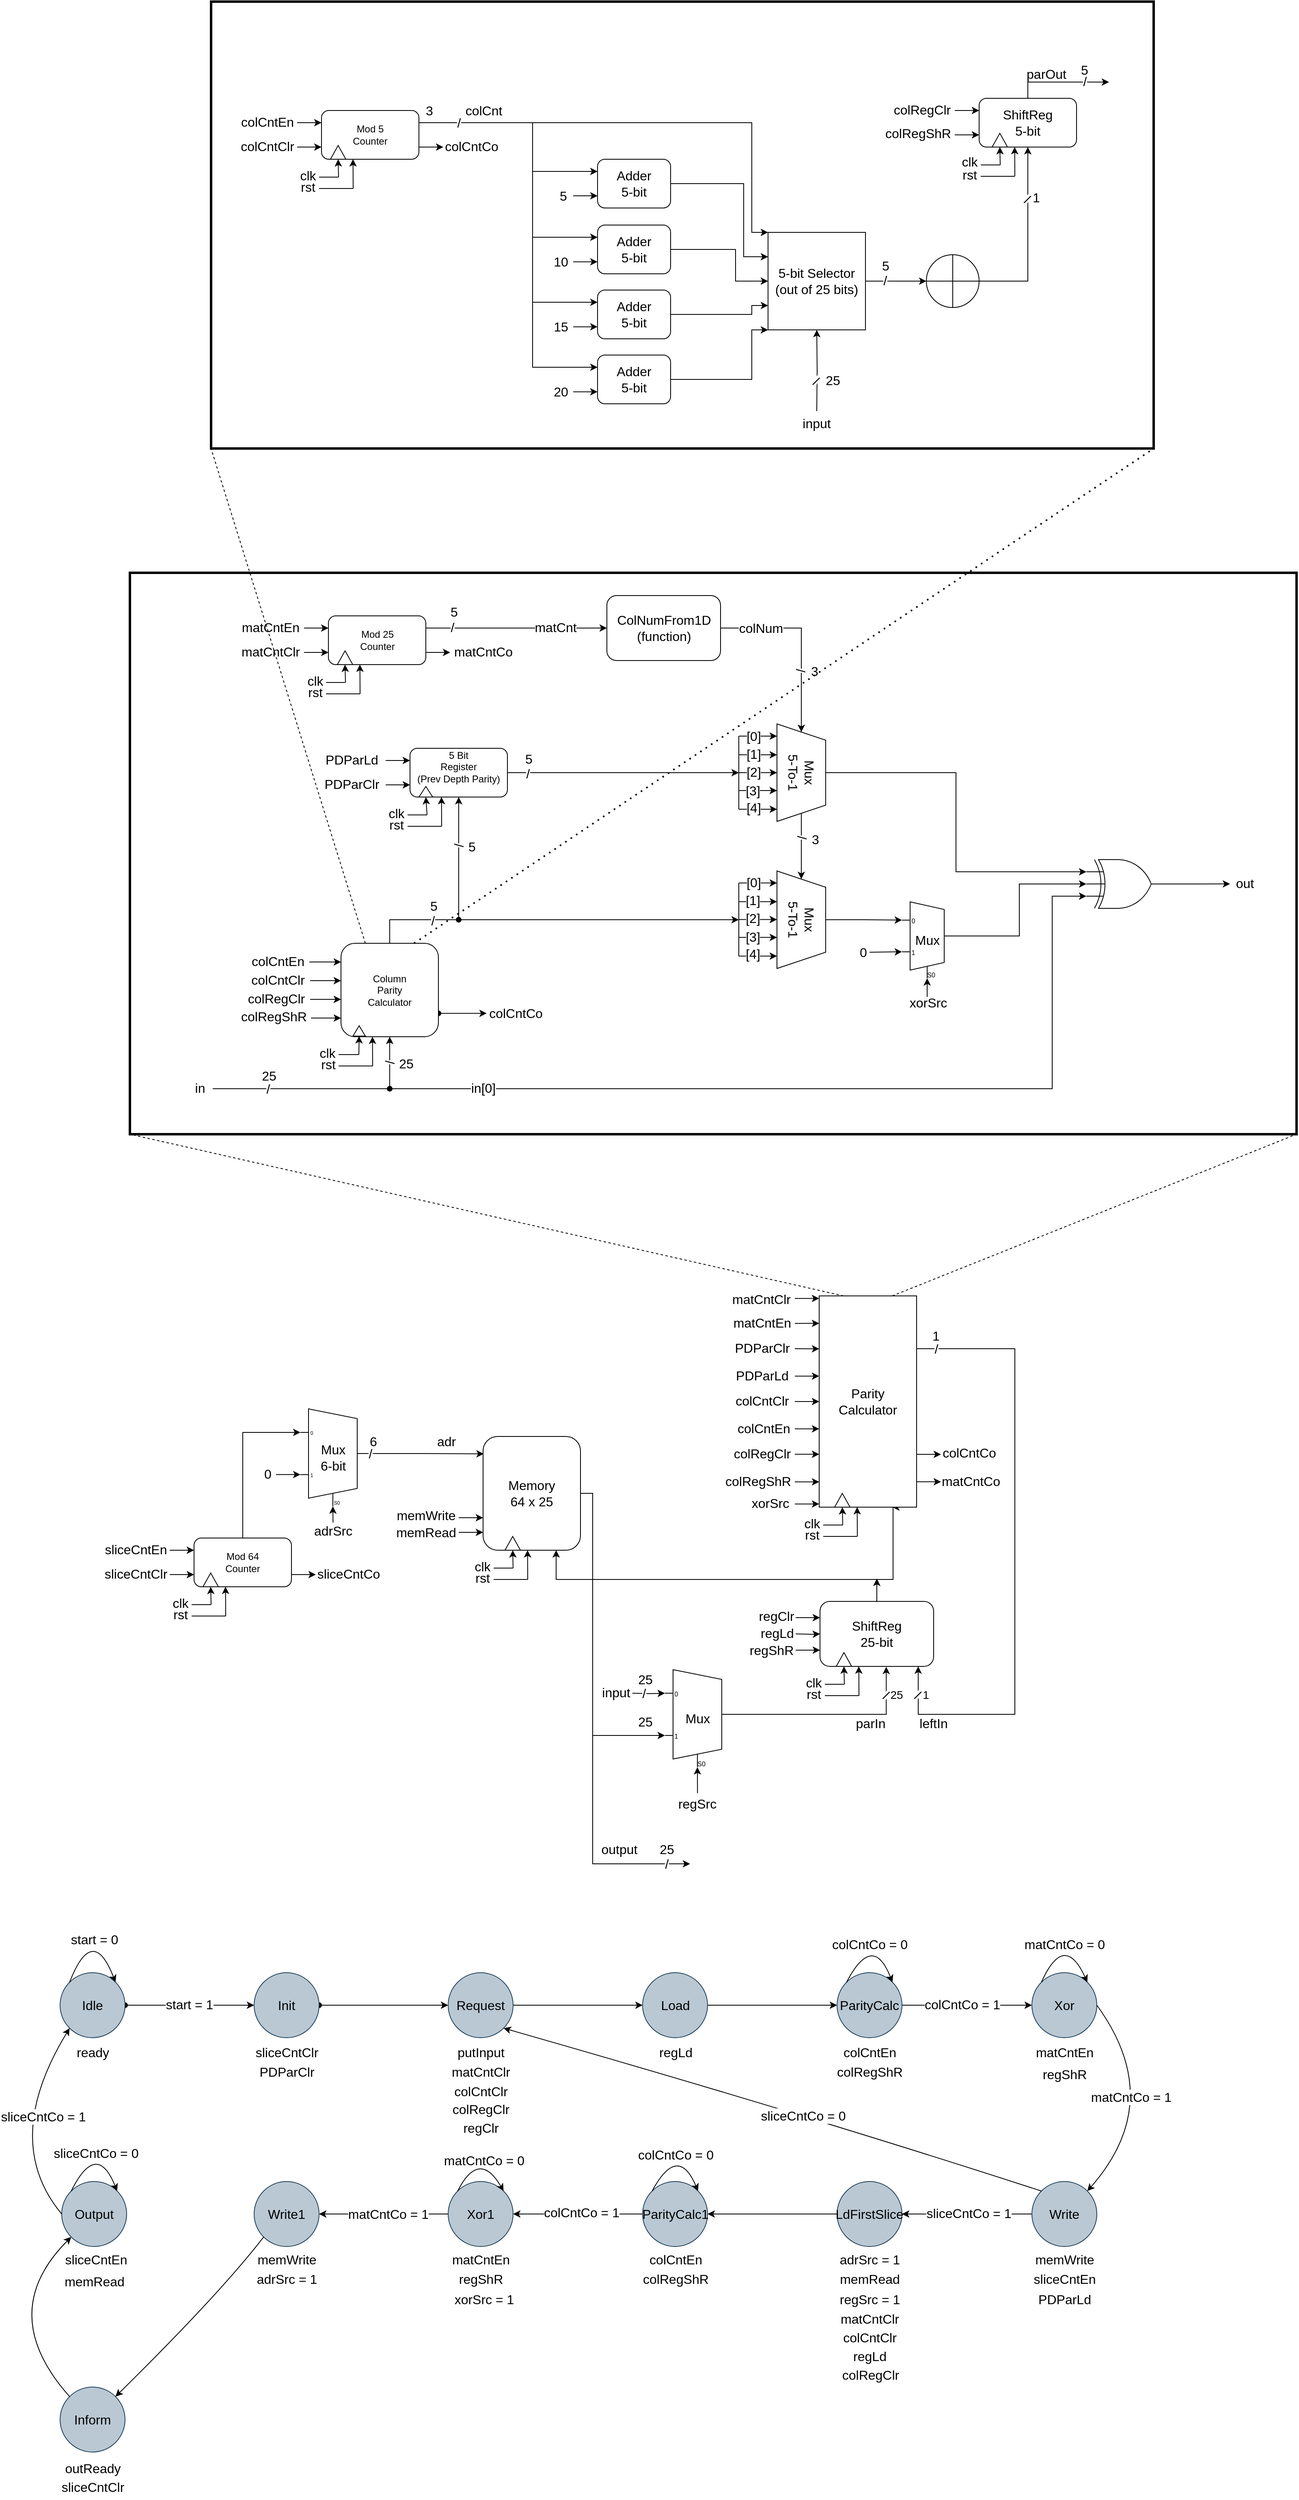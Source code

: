 <mxfile version="20.8.10" type="device"><diagram name="Page-1" id="tphvAxMxWx3iUPVhw0sr"><mxGraphModel dx="3500" dy="3770" grid="0" gridSize="10" guides="1" tooltips="1" connect="1" arrows="1" fold="1" page="1" pageScale="1" pageWidth="1100" pageHeight="1700" math="1" shadow="0"><root><mxCell id="0"/><mxCell id="1" parent="0"/><mxCell id="sPzVnR-8wVbT8ZaWUBsg-237" value="" style="rounded=0;whiteSpace=wrap;html=1;fontSize=16;fillColor=none;strokeWidth=3;" vertex="1" parent="1"><mxGeometry x="411" y="-747" width="1437" height="691" as="geometry"/></mxCell><mxCell id="sPzVnR-8wVbT8ZaWUBsg-309" value="" style="rounded=0;whiteSpace=wrap;html=1;fontSize=16;fillColor=none;strokeWidth=3;" vertex="1" parent="1"><mxGeometry x="511" y="-1450" width="1161" height="550" as="geometry"/></mxCell><mxCell id="GRR2Wr70TwKXzPDTEdlM-110" style="edgeStyle=orthogonalEdgeStyle;rounded=0;orthogonalLoop=1;jettySize=auto;html=1;exitX=1;exitY=0.5;exitDx=0;exitDy=0;entryX=0;entryY=0.5;entryDx=0;entryDy=0;fontSize=16;startArrow=oval;startFill=1;endArrow=classic;endFill=1;endSize=6;" parent="1" source="pJQEHrgMulMxvRUhCJdg-72" target="GRR2Wr70TwKXzPDTEdlM-109" edge="1"><mxGeometry relative="1" as="geometry"/></mxCell><mxCell id="GRR2Wr70TwKXzPDTEdlM-111" value="start = 1" style="edgeLabel;html=1;align=center;verticalAlign=middle;resizable=0;points=[];fontSize=16;" parent="GRR2Wr70TwKXzPDTEdlM-110" vertex="1" connectable="0"><mxGeometry x="-0.202" y="2" relative="1" as="geometry"><mxPoint x="15" y="1" as="offset"/></mxGeometry></mxCell><mxCell id="pJQEHrgMulMxvRUhCJdg-72" value="Idle" style="ellipse;whiteSpace=wrap;html=1;aspect=fixed;fontSize=16;fillColor=#bac8d3;strokeColor=#23445d;" parent="1" vertex="1"><mxGeometry x="325" y="976" width="80" height="80" as="geometry"/></mxCell><mxCell id="GRR2Wr70TwKXzPDTEdlM-82" value="ready" style="text;html=1;align=center;verticalAlign=middle;resizable=0;points=[];autosize=1;strokeColor=none;fillColor=none;fontSize=16;" parent="1" vertex="1"><mxGeometry x="336" y="1058" width="58" height="31" as="geometry"/></mxCell><mxCell id="GRR2Wr70TwKXzPDTEdlM-83" value="" style="curved=1;endArrow=classic;html=1;rounded=0;fontSize=16;endSize=6;exitX=0;exitY=0;exitDx=0;exitDy=0;entryX=1;entryY=0;entryDx=0;entryDy=0;" parent="1" source="pJQEHrgMulMxvRUhCJdg-72" target="pJQEHrgMulMxvRUhCJdg-72" edge="1"><mxGeometry width="50" height="50" relative="1" as="geometry"><mxPoint x="776" y="1086" as="sourcePoint"/><mxPoint x="826" y="1036" as="targetPoint"/><Array as="points"><mxPoint x="365" y="915"/></Array></mxGeometry></mxCell><mxCell id="GRR2Wr70TwKXzPDTEdlM-88" value="start = 0" style="text;html=1;align=center;verticalAlign=middle;resizable=0;points=[];autosize=1;strokeColor=none;fillColor=none;fontSize=16;" parent="1" vertex="1"><mxGeometry x="329" y="919" width="76" height="31" as="geometry"/></mxCell><mxCell id="GRR2Wr70TwKXzPDTEdlM-113" style="edgeStyle=orthogonalEdgeStyle;rounded=0;orthogonalLoop=1;jettySize=auto;html=1;exitX=1;exitY=0.5;exitDx=0;exitDy=0;entryX=0;entryY=0.5;entryDx=0;entryDy=0;fontSize=16;startArrow=oval;startFill=1;endArrow=classic;endFill=1;endSize=6;" parent="1" source="GRR2Wr70TwKXzPDTEdlM-109" target="GRR2Wr70TwKXzPDTEdlM-112" edge="1"><mxGeometry relative="1" as="geometry"/></mxCell><mxCell id="GRR2Wr70TwKXzPDTEdlM-109" value="Init" style="ellipse;whiteSpace=wrap;html=1;aspect=fixed;fontSize=16;fillColor=#bac8d3;strokeColor=#23445d;" parent="1" vertex="1"><mxGeometry x="564" y="976" width="80" height="80" as="geometry"/></mxCell><mxCell id="GRR2Wr70TwKXzPDTEdlM-122" style="edgeStyle=orthogonalEdgeStyle;rounded=0;orthogonalLoop=1;jettySize=auto;html=1;exitX=1;exitY=0.5;exitDx=0;exitDy=0;entryX=0;entryY=0.5;entryDx=0;entryDy=0;" parent="1" source="GRR2Wr70TwKXzPDTEdlM-112" target="GRR2Wr70TwKXzPDTEdlM-121" edge="1"><mxGeometry relative="1" as="geometry"/></mxCell><mxCell id="GRR2Wr70TwKXzPDTEdlM-112" value="Request" style="ellipse;whiteSpace=wrap;html=1;aspect=fixed;fontSize=16;fillColor=#bac8d3;strokeColor=#23445d;" parent="1" vertex="1"><mxGeometry x="803" y="976" width="80" height="80" as="geometry"/></mxCell><mxCell id="GRR2Wr70TwKXzPDTEdlM-114" value="sliceCntClr" style="text;html=1;align=center;verticalAlign=middle;resizable=0;points=[];autosize=1;strokeColor=none;fillColor=none;fontSize=16;" parent="1" vertex="1"><mxGeometry x="556.5" y="1058" width="95" height="31" as="geometry"/></mxCell><mxCell id="GRR2Wr70TwKXzPDTEdlM-115" value="PDParClr" style="text;html=1;align=center;verticalAlign=middle;resizable=0;points=[];autosize=1;strokeColor=none;fillColor=none;fontSize=16;" parent="1" vertex="1"><mxGeometry x="561" y="1082" width="86" height="31" as="geometry"/></mxCell><mxCell id="GRR2Wr70TwKXzPDTEdlM-116" value="putInput" style="text;html=1;align=center;verticalAlign=middle;resizable=0;points=[];autosize=1;strokeColor=none;fillColor=none;fontSize=16;" parent="1" vertex="1"><mxGeometry x="805" y="1058" width="76" height="31" as="geometry"/></mxCell><mxCell id="GRR2Wr70TwKXzPDTEdlM-117" value="matCntClr" style="text;html=1;align=center;verticalAlign=middle;resizable=0;points=[];autosize=1;strokeColor=none;fillColor=none;fontSize=16;" parent="1" vertex="1"><mxGeometry x="798" y="1082" width="90" height="31" as="geometry"/></mxCell><mxCell id="GRR2Wr70TwKXzPDTEdlM-118" value="colCntClr" style="text;html=1;align=center;verticalAlign=middle;resizable=0;points=[];autosize=1;strokeColor=none;fillColor=none;fontSize=16;" parent="1" vertex="1"><mxGeometry x="801" y="1106" width="84" height="31" as="geometry"/></mxCell><mxCell id="GRR2Wr70TwKXzPDTEdlM-119" value="colRegClr" style="text;html=1;align=center;verticalAlign=middle;resizable=0;points=[];autosize=1;strokeColor=none;fillColor=none;fontSize=16;" parent="1" vertex="1"><mxGeometry x="799" y="1128" width="88" height="31" as="geometry"/></mxCell><mxCell id="GRR2Wr70TwKXzPDTEdlM-120" value="regClr" style="text;html=1;align=center;verticalAlign=middle;resizable=0;points=[];autosize=1;strokeColor=none;fillColor=none;fontSize=16;" parent="1" vertex="1"><mxGeometry x="812" y="1151" width="62" height="31" as="geometry"/></mxCell><mxCell id="GRR2Wr70TwKXzPDTEdlM-125" style="edgeStyle=orthogonalEdgeStyle;rounded=0;orthogonalLoop=1;jettySize=auto;html=1;exitX=1;exitY=0.5;exitDx=0;exitDy=0;entryX=0;entryY=0.5;entryDx=0;entryDy=0;fontSize=16;" parent="1" source="GRR2Wr70TwKXzPDTEdlM-121" target="GRR2Wr70TwKXzPDTEdlM-124" edge="1"><mxGeometry relative="1" as="geometry"/></mxCell><mxCell id="GRR2Wr70TwKXzPDTEdlM-121" value="Load" style="ellipse;whiteSpace=wrap;html=1;aspect=fixed;fontSize=16;fillColor=#bac8d3;strokeColor=#23445d;" parent="1" vertex="1"><mxGeometry x="1042.5" y="976" width="80" height="80" as="geometry"/></mxCell><mxCell id="GRR2Wr70TwKXzPDTEdlM-123" value="&lt;font style=&quot;font-size: 16px;&quot;&gt;regLd&lt;/font&gt;" style="text;html=1;align=center;verticalAlign=middle;resizable=0;points=[];autosize=1;strokeColor=none;fillColor=none;" parent="1" vertex="1"><mxGeometry x="1053" y="1058" width="59" height="31" as="geometry"/></mxCell><mxCell id="GRR2Wr70TwKXzPDTEdlM-131" style="edgeStyle=orthogonalEdgeStyle;rounded=0;orthogonalLoop=1;jettySize=auto;html=1;exitX=1;exitY=0.5;exitDx=0;exitDy=0;entryX=0;entryY=0.5;entryDx=0;entryDy=0;fontSize=16;" parent="1" source="GRR2Wr70TwKXzPDTEdlM-124" target="GRR2Wr70TwKXzPDTEdlM-130" edge="1"><mxGeometry relative="1" as="geometry"/></mxCell><mxCell id="GRR2Wr70TwKXzPDTEdlM-132" value="colCntCo = 1" style="edgeLabel;html=1;align=center;verticalAlign=middle;resizable=0;points=[];fontSize=16;" parent="GRR2Wr70TwKXzPDTEdlM-131" vertex="1" connectable="0"><mxGeometry x="0.235" y="-3" relative="1" as="geometry"><mxPoint x="-25" y="-4" as="offset"/></mxGeometry></mxCell><mxCell id="GRR2Wr70TwKXzPDTEdlM-124" value="ParityCalc" style="ellipse;whiteSpace=wrap;html=1;aspect=fixed;fontSize=16;fillColor=#bac8d3;strokeColor=#23445d;" parent="1" vertex="1"><mxGeometry x="1282" y="976" width="80" height="80" as="geometry"/></mxCell><mxCell id="GRR2Wr70TwKXzPDTEdlM-126" value="colCntEn" style="text;html=1;align=center;verticalAlign=middle;resizable=0;points=[];autosize=1;strokeColor=none;fillColor=none;fontSize=16;" parent="1" vertex="1"><mxGeometry x="1280.5" y="1058" width="83" height="31" as="geometry"/></mxCell><mxCell id="GRR2Wr70TwKXzPDTEdlM-127" value="colRegShR" style="text;html=1;align=center;verticalAlign=middle;resizable=0;points=[];autosize=1;strokeColor=none;fillColor=none;fontSize=16;" parent="1" vertex="1"><mxGeometry x="1272.5" y="1082" width="99" height="31" as="geometry"/></mxCell><mxCell id="GRR2Wr70TwKXzPDTEdlM-128" value="" style="curved=1;endArrow=classic;html=1;rounded=0;fontSize=16;exitX=0;exitY=0;exitDx=0;exitDy=0;entryX=1;entryY=0;entryDx=0;entryDy=0;" parent="1" source="GRR2Wr70TwKXzPDTEdlM-124" target="GRR2Wr70TwKXzPDTEdlM-124" edge="1"><mxGeometry width="50" height="50" relative="1" as="geometry"><mxPoint x="910" y="1083" as="sourcePoint"/><mxPoint x="960" y="1033" as="targetPoint"/><Array as="points"><mxPoint x="1326" y="926"/></Array></mxGeometry></mxCell><mxCell id="GRR2Wr70TwKXzPDTEdlM-129" value="colCntCo = 0" style="text;html=1;align=center;verticalAlign=middle;resizable=0;points=[];autosize=1;strokeColor=none;fillColor=none;fontSize=16;" parent="1" vertex="1"><mxGeometry x="1266.5" y="925" width="111" height="31" as="geometry"/></mxCell><mxCell id="GRR2Wr70TwKXzPDTEdlM-130" value="Xor" style="ellipse;whiteSpace=wrap;html=1;aspect=fixed;fontSize=16;fillColor=#bac8d3;strokeColor=#23445d;" parent="1" vertex="1"><mxGeometry x="1522" y="976" width="80" height="80" as="geometry"/></mxCell><mxCell id="GRR2Wr70TwKXzPDTEdlM-133" value="matCntEn" style="text;html=1;align=center;verticalAlign=middle;resizable=0;points=[];autosize=1;strokeColor=none;fillColor=none;fontSize=16;" parent="1" vertex="1"><mxGeometry x="1517.5" y="1058" width="89" height="31" as="geometry"/></mxCell><mxCell id="GRR2Wr70TwKXzPDTEdlM-134" value="regShR" style="text;html=1;align=center;verticalAlign=middle;resizable=0;points=[];autosize=1;strokeColor=none;fillColor=none;fontSize=16;" parent="1" vertex="1"><mxGeometry x="1526" y="1085" width="72" height="31" as="geometry"/></mxCell><mxCell id="GRR2Wr70TwKXzPDTEdlM-135" value="" style="curved=1;endArrow=classic;html=1;rounded=0;fontSize=16;exitX=0;exitY=0;exitDx=0;exitDy=0;entryX=1;entryY=0;entryDx=0;entryDy=0;" parent="1" source="GRR2Wr70TwKXzPDTEdlM-130" target="GRR2Wr70TwKXzPDTEdlM-130" edge="1"><mxGeometry width="50" height="50" relative="1" as="geometry"><mxPoint x="1142" y="1132" as="sourcePoint"/><mxPoint x="1192" y="1082" as="targetPoint"/><Array as="points"><mxPoint x="1562" y="925"/></Array></mxGeometry></mxCell><mxCell id="GRR2Wr70TwKXzPDTEdlM-136" value="matCntCo = 0" style="text;html=1;align=center;verticalAlign=middle;resizable=0;points=[];autosize=1;strokeColor=none;fillColor=none;fontSize=16;" parent="1" vertex="1"><mxGeometry x="1503.5" y="925" width="117" height="31" as="geometry"/></mxCell><mxCell id="GRR2Wr70TwKXzPDTEdlM-147" style="edgeStyle=orthogonalEdgeStyle;rounded=0;orthogonalLoop=1;jettySize=auto;html=1;exitX=0;exitY=0.5;exitDx=0;exitDy=0;entryX=1;entryY=0.5;entryDx=0;entryDy=0;fontSize=16;" parent="1" source="GRR2Wr70TwKXzPDTEdlM-137" target="GRR2Wr70TwKXzPDTEdlM-146" edge="1"><mxGeometry relative="1" as="geometry"/></mxCell><mxCell id="GRR2Wr70TwKXzPDTEdlM-148" value="sliceCntCo = 1" style="edgeLabel;html=1;align=center;verticalAlign=middle;resizable=0;points=[];fontSize=16;" parent="GRR2Wr70TwKXzPDTEdlM-147" vertex="1" connectable="0"><mxGeometry x="0.191" y="1" relative="1" as="geometry"><mxPoint x="17" y="-2" as="offset"/></mxGeometry></mxCell><mxCell id="GRR2Wr70TwKXzPDTEdlM-137" value="Write" style="ellipse;whiteSpace=wrap;html=1;aspect=fixed;fontSize=16;fillColor=#bac8d3;strokeColor=#23445d;" parent="1" vertex="1"><mxGeometry x="1522" y="1233" width="80" height="80" as="geometry"/></mxCell><mxCell id="GRR2Wr70TwKXzPDTEdlM-138" value="" style="curved=1;endArrow=classic;html=1;rounded=0;fontSize=16;exitX=1;exitY=0.5;exitDx=0;exitDy=0;entryX=1;entryY=0;entryDx=0;entryDy=0;" parent="1" source="GRR2Wr70TwKXzPDTEdlM-130" target="GRR2Wr70TwKXzPDTEdlM-137" edge="1"><mxGeometry width="50" height="50" relative="1" as="geometry"><mxPoint x="1394" y="1134" as="sourcePoint"/><mxPoint x="1444" y="1084" as="targetPoint"/><Array as="points"><mxPoint x="1688" y="1134"/></Array></mxGeometry></mxCell><mxCell id="GRR2Wr70TwKXzPDTEdlM-139" value="matCntCo = 1" style="edgeLabel;html=1;align=center;verticalAlign=middle;resizable=0;points=[];fontSize=16;" parent="GRR2Wr70TwKXzPDTEdlM-138" vertex="1" connectable="0"><mxGeometry x="-0.243" y="-32" relative="1" as="geometry"><mxPoint x="2" y="4" as="offset"/></mxGeometry></mxCell><mxCell id="GRR2Wr70TwKXzPDTEdlM-140" value="memWrite" style="text;html=1;align=center;verticalAlign=middle;resizable=0;points=[];autosize=1;strokeColor=none;fillColor=none;fontSize=16;" parent="1" vertex="1"><mxGeometry x="1516.5" y="1313" width="91" height="31" as="geometry"/></mxCell><mxCell id="GRR2Wr70TwKXzPDTEdlM-141" value="sliceCntEn" style="text;html=1;align=center;verticalAlign=middle;resizable=0;points=[];autosize=1;strokeColor=none;fillColor=none;fontSize=16;" parent="1" vertex="1"><mxGeometry x="1515" y="1337" width="94" height="31" as="geometry"/></mxCell><mxCell id="GRR2Wr70TwKXzPDTEdlM-142" value="PDParLd" style="text;html=1;align=center;verticalAlign=middle;resizable=0;points=[];autosize=1;strokeColor=none;fillColor=none;fontSize=16;" parent="1" vertex="1"><mxGeometry x="1520.5" y="1362" width="83" height="31" as="geometry"/></mxCell><mxCell id="GRR2Wr70TwKXzPDTEdlM-144" value="" style="curved=1;endArrow=classic;html=1;rounded=0;fontSize=16;exitX=0;exitY=0;exitDx=0;exitDy=0;entryX=1;entryY=1;entryDx=0;entryDy=0;" parent="1" source="GRR2Wr70TwKXzPDTEdlM-137" target="GRR2Wr70TwKXzPDTEdlM-112" edge="1"><mxGeometry width="50" height="50" relative="1" as="geometry"><mxPoint x="1204" y="1278" as="sourcePoint"/><mxPoint x="1254" y="1228" as="targetPoint"/><Array as="points"><mxPoint x="1242" y="1150"/></Array></mxGeometry></mxCell><mxCell id="GRR2Wr70TwKXzPDTEdlM-145" value="sliceCntCo = 0" style="edgeLabel;html=1;align=center;verticalAlign=middle;resizable=0;points=[];fontSize=16;" parent="GRR2Wr70TwKXzPDTEdlM-144" vertex="1" connectable="0"><mxGeometry x="-0.12" y="-34" relative="1" as="geometry"><mxPoint x="-15" y="33" as="offset"/></mxGeometry></mxCell><mxCell id="GRR2Wr70TwKXzPDTEdlM-157" style="edgeStyle=orthogonalEdgeStyle;rounded=0;orthogonalLoop=1;jettySize=auto;html=1;exitX=0;exitY=0.5;exitDx=0;exitDy=0;entryX=1;entryY=0.5;entryDx=0;entryDy=0;fontSize=16;" parent="1" source="GRR2Wr70TwKXzPDTEdlM-146" target="GRR2Wr70TwKXzPDTEdlM-156" edge="1"><mxGeometry relative="1" as="geometry"/></mxCell><mxCell id="GRR2Wr70TwKXzPDTEdlM-146" value="LdFirstSlice" style="ellipse;whiteSpace=wrap;html=1;aspect=fixed;fontSize=16;fillColor=#bac8d3;strokeColor=#23445d;" parent="1" vertex="1"><mxGeometry x="1282" y="1233" width="80" height="80" as="geometry"/></mxCell><mxCell id="GRR2Wr70TwKXzPDTEdlM-149" value="adrSrc = 1" style="text;html=1;align=center;verticalAlign=middle;resizable=0;points=[];autosize=1;strokeColor=none;fillColor=none;fontSize=16;" parent="1" vertex="1"><mxGeometry x="1276" y="1313" width="92" height="31" as="geometry"/></mxCell><mxCell id="GRR2Wr70TwKXzPDTEdlM-150" value="memRead" style="text;html=1;align=center;verticalAlign=middle;resizable=0;points=[];autosize=1;strokeColor=none;fillColor=none;fontSize=16;" parent="1" vertex="1"><mxGeometry x="1276" y="1337" width="92" height="31" as="geometry"/></mxCell><mxCell id="GRR2Wr70TwKXzPDTEdlM-151" value="regSrc = 1" style="text;html=1;align=center;verticalAlign=middle;resizable=0;points=[];autosize=1;strokeColor=none;fillColor=none;fontSize=16;" parent="1" vertex="1"><mxGeometry x="1276" y="1362" width="92" height="31" as="geometry"/></mxCell><mxCell id="GRR2Wr70TwKXzPDTEdlM-152" value="matCntClr" style="text;html=1;align=center;verticalAlign=middle;resizable=0;points=[];autosize=1;strokeColor=none;fillColor=none;fontSize=16;" parent="1" vertex="1"><mxGeometry x="1277" y="1386" width="90" height="31" as="geometry"/></mxCell><mxCell id="GRR2Wr70TwKXzPDTEdlM-153" value="colCntClr" style="text;html=1;align=center;verticalAlign=middle;resizable=0;points=[];autosize=1;strokeColor=none;fillColor=none;fontSize=16;" parent="1" vertex="1"><mxGeometry x="1280" y="1409" width="84" height="31" as="geometry"/></mxCell><mxCell id="GRR2Wr70TwKXzPDTEdlM-154" value="regLd" style="text;html=1;align=center;verticalAlign=middle;resizable=0;points=[];autosize=1;strokeColor=none;fillColor=none;fontSize=16;" parent="1" vertex="1"><mxGeometry x="1292.5" y="1432" width="59" height="31" as="geometry"/></mxCell><mxCell id="GRR2Wr70TwKXzPDTEdlM-155" value="colRegClr" style="text;html=1;align=center;verticalAlign=middle;resizable=0;points=[];autosize=1;strokeColor=none;fillColor=none;fontSize=16;" parent="1" vertex="1"><mxGeometry x="1279" y="1455" width="88" height="31" as="geometry"/></mxCell><mxCell id="GRR2Wr70TwKXzPDTEdlM-163" style="edgeStyle=orthogonalEdgeStyle;rounded=0;orthogonalLoop=1;jettySize=auto;html=1;exitX=0;exitY=0.5;exitDx=0;exitDy=0;entryX=1;entryY=0.5;entryDx=0;entryDy=0;fontSize=16;" parent="1" source="GRR2Wr70TwKXzPDTEdlM-156" target="GRR2Wr70TwKXzPDTEdlM-162" edge="1"><mxGeometry relative="1" as="geometry"/></mxCell><mxCell id="GRR2Wr70TwKXzPDTEdlM-164" value="colCntCo = 1" style="edgeLabel;html=1;align=center;verticalAlign=middle;resizable=0;points=[];fontSize=16;" parent="GRR2Wr70TwKXzPDTEdlM-163" vertex="1" connectable="0"><mxGeometry x="0.107" y="-3" relative="1" as="geometry"><mxPoint x="13" y="1" as="offset"/></mxGeometry></mxCell><mxCell id="GRR2Wr70TwKXzPDTEdlM-156" value="ParityCalc1" style="ellipse;whiteSpace=wrap;html=1;aspect=fixed;fontSize=16;fillColor=#bac8d3;strokeColor=#23445d;" parent="1" vertex="1"><mxGeometry x="1042.5" y="1233" width="80" height="80" as="geometry"/></mxCell><mxCell id="GRR2Wr70TwKXzPDTEdlM-158" value="colCntEn" style="text;html=1;align=center;verticalAlign=middle;resizable=0;points=[];autosize=1;strokeColor=none;fillColor=none;fontSize=16;" parent="1" vertex="1"><mxGeometry x="1041" y="1313" width="83" height="31" as="geometry"/></mxCell><mxCell id="GRR2Wr70TwKXzPDTEdlM-159" value="colRegShR" style="text;html=1;align=center;verticalAlign=middle;resizable=0;points=[];autosize=1;strokeColor=none;fillColor=none;fontSize=16;" parent="1" vertex="1"><mxGeometry x="1033" y="1337" width="99" height="31" as="geometry"/></mxCell><mxCell id="GRR2Wr70TwKXzPDTEdlM-160" value="" style="curved=1;endArrow=classic;html=1;rounded=0;fontSize=16;exitX=0;exitY=0;exitDx=0;exitDy=0;entryX=1;entryY=0;entryDx=0;entryDy=0;" parent="1" source="GRR2Wr70TwKXzPDTEdlM-156" target="GRR2Wr70TwKXzPDTEdlM-156" edge="1"><mxGeometry width="50" height="50" relative="1" as="geometry"><mxPoint x="865" y="1309" as="sourcePoint"/><mxPoint x="915" y="1259" as="targetPoint"/><Array as="points"><mxPoint x="1086" y="1186"/></Array></mxGeometry></mxCell><mxCell id="GRR2Wr70TwKXzPDTEdlM-161" value="colCntCo = 0" style="text;html=1;align=center;verticalAlign=middle;resizable=0;points=[];autosize=1;strokeColor=none;fillColor=none;fontSize=16;" parent="1" vertex="1"><mxGeometry x="1027" y="1184" width="111" height="31" as="geometry"/></mxCell><mxCell id="GRR2Wr70TwKXzPDTEdlM-172" style="edgeStyle=orthogonalEdgeStyle;rounded=0;orthogonalLoop=1;jettySize=auto;html=1;exitX=0;exitY=0.5;exitDx=0;exitDy=0;fontSize=16;" parent="1" source="GRR2Wr70TwKXzPDTEdlM-162" target="GRR2Wr70TwKXzPDTEdlM-171" edge="1"><mxGeometry relative="1" as="geometry"/></mxCell><mxCell id="GRR2Wr70TwKXzPDTEdlM-173" value="matCntCo = 1" style="edgeLabel;html=1;align=center;verticalAlign=middle;resizable=0;points=[];fontSize=16;" parent="GRR2Wr70TwKXzPDTEdlM-172" vertex="1" connectable="0"><mxGeometry x="0.177" relative="1" as="geometry"><mxPoint x="19" as="offset"/></mxGeometry></mxCell><mxCell id="GRR2Wr70TwKXzPDTEdlM-162" value="Xor1" style="ellipse;whiteSpace=wrap;html=1;aspect=fixed;fontSize=16;fillColor=#bac8d3;strokeColor=#23445d;" parent="1" vertex="1"><mxGeometry x="803" y="1233" width="80" height="80" as="geometry"/></mxCell><mxCell id="GRR2Wr70TwKXzPDTEdlM-165" value="matCntEn" style="text;html=1;align=center;verticalAlign=middle;resizable=0;points=[];autosize=1;strokeColor=none;fillColor=none;fontSize=16;" parent="1" vertex="1"><mxGeometry x="798.5" y="1313" width="89" height="31" as="geometry"/></mxCell><mxCell id="GRR2Wr70TwKXzPDTEdlM-166" value="regShR" style="text;html=1;align=center;verticalAlign=middle;resizable=0;points=[];autosize=1;strokeColor=none;fillColor=none;fontSize=16;" parent="1" vertex="1"><mxGeometry x="807" y="1337" width="72" height="31" as="geometry"/></mxCell><mxCell id="GRR2Wr70TwKXzPDTEdlM-167" value="xorSrc = 1" style="text;html=1;align=center;verticalAlign=middle;resizable=0;points=[];autosize=1;strokeColor=none;fillColor=none;fontSize=16;" parent="1" vertex="1"><mxGeometry x="801" y="1362" width="91" height="31" as="geometry"/></mxCell><mxCell id="GRR2Wr70TwKXzPDTEdlM-168" value="" style="curved=1;endArrow=classic;html=1;rounded=0;fontSize=16;exitX=0;exitY=0;exitDx=0;exitDy=0;entryX=1;entryY=0;entryDx=0;entryDy=0;" parent="1" source="GRR2Wr70TwKXzPDTEdlM-162" target="GRR2Wr70TwKXzPDTEdlM-162" edge="1"><mxGeometry width="50" height="50" relative="1" as="geometry"><mxPoint x="865" y="1309" as="sourcePoint"/><mxPoint x="915" y="1259" as="targetPoint"/><Array as="points"><mxPoint x="841" y="1193"/></Array></mxGeometry></mxCell><mxCell id="GRR2Wr70TwKXzPDTEdlM-169" value="matCntCo = 0" style="text;html=1;align=center;verticalAlign=middle;resizable=0;points=[];autosize=1;strokeColor=none;fillColor=none;fontSize=16;" parent="1" vertex="1"><mxGeometry x="788" y="1191" width="117" height="31" as="geometry"/></mxCell><mxCell id="GRR2Wr70TwKXzPDTEdlM-171" value="Write1" style="ellipse;whiteSpace=wrap;html=1;aspect=fixed;fontSize=16;fillColor=#bac8d3;strokeColor=#23445d;" parent="1" vertex="1"><mxGeometry x="564" y="1233" width="80" height="80" as="geometry"/></mxCell><mxCell id="GRR2Wr70TwKXzPDTEdlM-174" value="memWrite" style="text;html=1;align=center;verticalAlign=middle;resizable=0;points=[];autosize=1;strokeColor=none;fillColor=none;fontSize=16;" parent="1" vertex="1"><mxGeometry x="558.5" y="1313" width="91" height="31" as="geometry"/></mxCell><mxCell id="GRR2Wr70TwKXzPDTEdlM-175" value="adrSrc = 1" style="text;html=1;align=center;verticalAlign=middle;resizable=0;points=[];autosize=1;strokeColor=none;fillColor=none;fontSize=16;" parent="1" vertex="1"><mxGeometry x="558" y="1337" width="92" height="31" as="geometry"/></mxCell><mxCell id="GRR2Wr70TwKXzPDTEdlM-176" value="Inform" style="ellipse;whiteSpace=wrap;html=1;aspect=fixed;fontSize=16;fillColor=#bac8d3;strokeColor=#23445d;" parent="1" vertex="1"><mxGeometry x="325" y="1486" width="80" height="80" as="geometry"/></mxCell><mxCell id="GRR2Wr70TwKXzPDTEdlM-177" value="outReady" style="text;html=1;align=center;verticalAlign=middle;resizable=0;points=[];autosize=1;strokeColor=none;fillColor=none;fontSize=16;" parent="1" vertex="1"><mxGeometry x="321.5" y="1570" width="87" height="31" as="geometry"/></mxCell><mxCell id="GRR2Wr70TwKXzPDTEdlM-178" value="sliceCntClr" style="text;html=1;align=center;verticalAlign=middle;resizable=0;points=[];autosize=1;strokeColor=none;fillColor=none;fontSize=16;" parent="1" vertex="1"><mxGeometry x="317.5" y="1593" width="95" height="31" as="geometry"/></mxCell><mxCell id="GRR2Wr70TwKXzPDTEdlM-179" value="" style="curved=1;endArrow=classic;html=1;rounded=0;fontSize=16;exitX=0;exitY=1;exitDx=0;exitDy=0;entryX=1;entryY=0;entryDx=0;entryDy=0;" parent="1" source="GRR2Wr70TwKXzPDTEdlM-171" target="GRR2Wr70TwKXzPDTEdlM-176" edge="1"><mxGeometry width="50" height="50" relative="1" as="geometry"><mxPoint x="611" y="1427" as="sourcePoint"/><mxPoint x="661" y="1377" as="targetPoint"/><Array as="points"><mxPoint x="522" y="1371"/></Array></mxGeometry></mxCell><mxCell id="GRR2Wr70TwKXzPDTEdlM-180" value="Output" style="ellipse;whiteSpace=wrap;html=1;aspect=fixed;fontSize=16;fillColor=#bac8d3;strokeColor=#23445d;" parent="1" vertex="1"><mxGeometry x="327" y="1233" width="80" height="80" as="geometry"/></mxCell><mxCell id="GRR2Wr70TwKXzPDTEdlM-181" value="sliceCntEn" style="text;html=1;align=center;verticalAlign=middle;resizable=0;points=[];autosize=1;strokeColor=none;fillColor=none;fontSize=16;" parent="1" vertex="1"><mxGeometry x="321.5" y="1313" width="94" height="31" as="geometry"/></mxCell><mxCell id="GRR2Wr70TwKXzPDTEdlM-182" value="memRead" style="text;html=1;align=center;verticalAlign=middle;resizable=0;points=[];autosize=1;strokeColor=none;fillColor=none;fontSize=16;" parent="1" vertex="1"><mxGeometry x="321" y="1340" width="92" height="31" as="geometry"/></mxCell><mxCell id="GRR2Wr70TwKXzPDTEdlM-183" value="" style="curved=1;endArrow=classic;html=1;rounded=0;fontSize=16;exitX=0;exitY=0;exitDx=0;exitDy=0;entryX=1;entryY=0;entryDx=0;entryDy=0;" parent="1" source="GRR2Wr70TwKXzPDTEdlM-180" target="GRR2Wr70TwKXzPDTEdlM-180" edge="1"><mxGeometry width="50" height="50" relative="1" as="geometry"><mxPoint x="611" y="1272" as="sourcePoint"/><mxPoint x="661" y="1222" as="targetPoint"/><Array as="points"><mxPoint x="370" y="1182"/></Array></mxGeometry></mxCell><mxCell id="GRR2Wr70TwKXzPDTEdlM-184" value="sliceCntCo = 0" style="text;html=1;align=center;verticalAlign=middle;resizable=0;points=[];autosize=1;strokeColor=none;fillColor=none;fontSize=16;" parent="1" vertex="1"><mxGeometry x="307" y="1182" width="123" height="31" as="geometry"/></mxCell><mxCell id="GRR2Wr70TwKXzPDTEdlM-186" value="" style="curved=1;endArrow=classic;html=1;rounded=0;fontSize=16;exitX=0;exitY=0;exitDx=0;exitDy=0;entryX=0;entryY=1;entryDx=0;entryDy=0;" parent="1" source="GRR2Wr70TwKXzPDTEdlM-176" target="GRR2Wr70TwKXzPDTEdlM-180" edge="1"><mxGeometry width="50" height="50" relative="1" as="geometry"><mxPoint x="611" y="1272" as="sourcePoint"/><mxPoint x="661" y="1222" as="targetPoint"/><Array as="points"><mxPoint x="245" y="1395"/></Array></mxGeometry></mxCell><mxCell id="GRR2Wr70TwKXzPDTEdlM-187" value="" style="curved=1;endArrow=classic;html=1;rounded=0;fontSize=16;exitX=0;exitY=0.5;exitDx=0;exitDy=0;entryX=0;entryY=1;entryDx=0;entryDy=0;" parent="1" source="GRR2Wr70TwKXzPDTEdlM-180" target="pJQEHrgMulMxvRUhCJdg-72" edge="1"><mxGeometry width="50" height="50" relative="1" as="geometry"><mxPoint x="611" y="1272" as="sourcePoint"/><mxPoint x="661" y="1222" as="targetPoint"/><Array as="points"><mxPoint x="252" y="1183"/></Array></mxGeometry></mxCell><mxCell id="GRR2Wr70TwKXzPDTEdlM-188" value="sliceCntCo = 1" style="edgeLabel;html=1;align=center;verticalAlign=middle;resizable=0;points=[];fontSize=16;" parent="GRR2Wr70TwKXzPDTEdlM-187" vertex="1" connectable="0"><mxGeometry x="0.173" y="-19" relative="1" as="geometry"><mxPoint x="11" as="offset"/></mxGeometry></mxCell><mxCell id="sPzVnR-8wVbT8ZaWUBsg-1" style="edgeStyle=orthogonalEdgeStyle;rounded=0;orthogonalLoop=1;jettySize=auto;html=1;exitX=0;exitY=0.25;exitDx=0;exitDy=0;fontSize=16;entryX=0;entryY=0.25;entryDx=0;entryDy=0;" edge="1" parent="1" target="sPzVnR-8wVbT8ZaWUBsg-5"><mxGeometry relative="1" as="geometry"><mxPoint x="460" y="456" as="sourcePoint"/></mxGeometry></mxCell><mxCell id="sPzVnR-8wVbT8ZaWUBsg-2" style="edgeStyle=orthogonalEdgeStyle;rounded=0;orthogonalLoop=1;jettySize=auto;html=1;exitX=0;exitY=0.75;exitDx=0;exitDy=0;fontSize=16;entryX=0;entryY=0.75;entryDx=0;entryDy=0;" edge="1" parent="1" target="sPzVnR-8wVbT8ZaWUBsg-5"><mxGeometry relative="1" as="geometry"><mxPoint x="460" y="486" as="sourcePoint"/></mxGeometry></mxCell><mxCell id="sPzVnR-8wVbT8ZaWUBsg-3" style="edgeStyle=orthogonalEdgeStyle;rounded=0;orthogonalLoop=1;jettySize=auto;html=1;exitX=1;exitY=0.75;exitDx=0;exitDy=0;fontSize=16;" edge="1" parent="1" source="sPzVnR-8wVbT8ZaWUBsg-5"><mxGeometry relative="1" as="geometry"><mxPoint x="640" y="486" as="targetPoint"/></mxGeometry></mxCell><mxCell id="sPzVnR-8wVbT8ZaWUBsg-4" style="edgeStyle=orthogonalEdgeStyle;rounded=0;orthogonalLoop=1;jettySize=auto;html=1;entryX=0;entryY=0.217;entryDx=0;entryDy=3;entryPerimeter=0;" edge="1" parent="1" source="sPzVnR-8wVbT8ZaWUBsg-5" target="sPzVnR-8wVbT8ZaWUBsg-20"><mxGeometry relative="1" as="geometry"><mxPoint x="550" y="302" as="targetPoint"/><Array as="points"><mxPoint x="550" y="311"/></Array></mxGeometry></mxCell><mxCell id="sPzVnR-8wVbT8ZaWUBsg-5" value="&lt;div&gt;Mod 64&lt;/div&gt;&lt;div&gt;Counter&lt;/div&gt;" style="rounded=1;whiteSpace=wrap;html=1;" vertex="1" parent="1"><mxGeometry x="490" y="441" width="120" height="60" as="geometry"/></mxCell><mxCell id="sPzVnR-8wVbT8ZaWUBsg-6" value="" style="triangle;whiteSpace=wrap;html=1;fontSize=16;rotation=-90;" vertex="1" parent="1"><mxGeometry x="502" y="483" width="17" height="19" as="geometry"/></mxCell><mxCell id="sPzVnR-8wVbT8ZaWUBsg-7" value="" style="endArrow=classic;html=1;rounded=0;fontSize=16;entryX=0;entryY=0.5;entryDx=0;entryDy=0;" edge="1" parent="1" target="sPzVnR-8wVbT8ZaWUBsg-6"><mxGeometry width="50" height="50" relative="1" as="geometry"><mxPoint x="511" y="523" as="sourcePoint"/><mxPoint x="740" y="552" as="targetPoint"/></mxGeometry></mxCell><mxCell id="sPzVnR-8wVbT8ZaWUBsg-8" value="" style="endArrow=none;html=1;rounded=0;fontSize=16;" edge="1" parent="1"><mxGeometry width="50" height="50" relative="1" as="geometry"><mxPoint x="487.0" y="523" as="sourcePoint"/><mxPoint x="511" y="523" as="targetPoint"/></mxGeometry></mxCell><mxCell id="sPzVnR-8wVbT8ZaWUBsg-9" value="" style="endArrow=classic;html=1;rounded=0;fontSize=16;entryX=0.39;entryY=0.999;entryDx=0;entryDy=0;entryPerimeter=0;" edge="1" parent="1"><mxGeometry width="50" height="50" relative="1" as="geometry"><mxPoint x="529" y="537" as="sourcePoint"/><mxPoint x="528.8" y="500.922" as="targetPoint"/></mxGeometry></mxCell><mxCell id="sPzVnR-8wVbT8ZaWUBsg-10" value="" style="endArrow=none;html=1;rounded=0;fontSize=16;" edge="1" parent="1"><mxGeometry width="50" height="50" relative="1" as="geometry"><mxPoint x="487.0" y="537" as="sourcePoint"/><mxPoint x="529" y="537" as="targetPoint"/></mxGeometry></mxCell><mxCell id="sPzVnR-8wVbT8ZaWUBsg-11" value="clk" style="text;html=1;align=center;verticalAlign=middle;resizable=0;points=[];autosize=1;strokeColor=none;fillColor=none;fontSize=16;" vertex="1" parent="1"><mxGeometry x="454" y="505" width="38" height="31" as="geometry"/></mxCell><mxCell id="sPzVnR-8wVbT8ZaWUBsg-12" value="rst" style="text;html=1;align=center;verticalAlign=middle;resizable=0;points=[];autosize=1;strokeColor=none;fillColor=none;fontSize=16;" vertex="1" parent="1"><mxGeometry x="455" y="519" width="36" height="31" as="geometry"/></mxCell><mxCell id="sPzVnR-8wVbT8ZaWUBsg-13" value="sliceCntClr" style="text;html=1;strokeColor=none;fillColor=none;align=center;verticalAlign=middle;whiteSpace=wrap;rounded=0;fontSize=16;" vertex="1" parent="1"><mxGeometry x="381" y="470" width="75" height="30" as="geometry"/></mxCell><mxCell id="sPzVnR-8wVbT8ZaWUBsg-14" value="sliceCntEn" style="text;html=1;strokeColor=none;fillColor=none;align=center;verticalAlign=middle;whiteSpace=wrap;rounded=0;fontSize=16;" vertex="1" parent="1"><mxGeometry x="381" y="440" width="75" height="30" as="geometry"/></mxCell><mxCell id="sPzVnR-8wVbT8ZaWUBsg-15" value="sliceCntCo" style="text;html=1;strokeColor=none;fillColor=none;align=center;verticalAlign=middle;whiteSpace=wrap;rounded=0;fontSize=16;" vertex="1" parent="1"><mxGeometry x="640" y="470" width="81" height="30" as="geometry"/></mxCell><mxCell id="sPzVnR-8wVbT8ZaWUBsg-16" style="edgeStyle=orthogonalEdgeStyle;rounded=0;orthogonalLoop=1;jettySize=auto;html=1;exitX=0;exitY=0.65;exitDx=0;exitDy=3;exitPerimeter=0;entryX=0;entryY=0.65;entryDx=0;entryDy=3;entryPerimeter=0;" edge="1" parent="1" target="sPzVnR-8wVbT8ZaWUBsg-20"><mxGeometry relative="1" as="geometry"><mxPoint x="591" y="362.892" as="sourcePoint"/></mxGeometry></mxCell><mxCell id="sPzVnR-8wVbT8ZaWUBsg-17" style="edgeStyle=orthogonalEdgeStyle;rounded=0;orthogonalLoop=1;jettySize=auto;html=1;exitX=0.375;exitY=1;exitDx=10;exitDy=0;exitPerimeter=0;entryX=0.375;entryY=1;entryDx=10;entryDy=0;entryPerimeter=0;" edge="1" parent="1" target="sPzVnR-8wVbT8ZaWUBsg-20"><mxGeometry relative="1" as="geometry"><mxPoint x="661.189" y="422" as="sourcePoint"/></mxGeometry></mxCell><mxCell id="sPzVnR-8wVbT8ZaWUBsg-18" style="edgeStyle=orthogonalEdgeStyle;rounded=0;orthogonalLoop=1;jettySize=auto;html=1;exitX=1;exitY=0.5;exitDx=0;exitDy=-5;exitPerimeter=0;fontSize=16;entryX=0.007;entryY=0.153;entryDx=0;entryDy=0;entryPerimeter=0;" edge="1" parent="1" source="sPzVnR-8wVbT8ZaWUBsg-20" target="sPzVnR-8wVbT8ZaWUBsg-26"><mxGeometry relative="1" as="geometry"><mxPoint x="781" y="337" as="targetPoint"/></mxGeometry></mxCell><mxCell id="sPzVnR-8wVbT8ZaWUBsg-19" value="/" style="edgeLabel;html=1;align=center;verticalAlign=middle;resizable=0;points=[];fontSize=16;" vertex="1" connectable="0" parent="sPzVnR-8wVbT8ZaWUBsg-18"><mxGeometry x="-0.777" relative="1" as="geometry"><mxPoint x="-11" as="offset"/></mxGeometry></mxCell><mxCell id="sPzVnR-8wVbT8ZaWUBsg-20" value="&lt;div style=&quot;font-size: 16px;&quot;&gt;&lt;font style=&quot;font-size: 16px;&quot;&gt;Mux&lt;/font&gt;&lt;/div&gt;&lt;div style=&quot;font-size: 16px;&quot;&gt;&lt;font style=&quot;font-size: 16px;&quot;&gt;6-bit&lt;br&gt;&lt;/font&gt;&lt;/div&gt;" style="shadow=0;dashed=0;align=center;html=1;strokeWidth=1;shape=mxgraph.electrical.abstract.mux2;movable=1;resizable=1;rotatable=1;deletable=1;editable=1;connectable=1;" vertex="1" parent="1"><mxGeometry x="621" y="282" width="80" height="120" as="geometry"/></mxCell><mxCell id="sPzVnR-8wVbT8ZaWUBsg-21" value="&lt;font style=&quot;font-size: 16px;&quot;&gt;0&lt;/font&gt;" style="text;html=1;strokeColor=none;fillColor=none;align=center;verticalAlign=middle;whiteSpace=wrap;rounded=0;" vertex="1" parent="1"><mxGeometry x="571" y="342" width="20" height="40" as="geometry"/></mxCell><mxCell id="sPzVnR-8wVbT8ZaWUBsg-22" value="&lt;font style=&quot;font-size: 16px;&quot;&gt;adrSrc&lt;/font&gt;" style="text;html=1;strokeColor=none;fillColor=none;align=center;verticalAlign=middle;whiteSpace=wrap;rounded=0;" vertex="1" parent="1"><mxGeometry x="633.5" y="412" width="55" height="40" as="geometry"/></mxCell><mxCell id="sPzVnR-8wVbT8ZaWUBsg-23" value="6" style="text;html=1;strokeColor=none;fillColor=none;align=center;verticalAlign=middle;whiteSpace=wrap;rounded=0;fontSize=16;" vertex="1" parent="1"><mxGeometry x="701" y="312" width="20" height="20" as="geometry"/></mxCell><mxCell id="sPzVnR-8wVbT8ZaWUBsg-24" style="edgeStyle=orthogonalEdgeStyle;rounded=0;orthogonalLoop=1;jettySize=auto;html=1;exitX=0;exitY=0.75;exitDx=0;exitDy=0;fontSize=16;entryX=0;entryY=0.75;entryDx=0;entryDy=0;" edge="1" parent="1"><mxGeometry relative="1" as="geometry"><mxPoint x="846" y="416" as="targetPoint"/><mxPoint x="816" y="416.032" as="sourcePoint"/></mxGeometry></mxCell><mxCell id="sPzVnR-8wVbT8ZaWUBsg-25" style="edgeStyle=orthogonalEdgeStyle;rounded=0;orthogonalLoop=1;jettySize=auto;html=1;strokeColor=default;fontSize=16;startArrow=none;startFill=0;entryX=0;entryY=0.65;entryDx=0;entryDy=3;entryPerimeter=0;" edge="1" parent="1" source="sPzVnR-8wVbT8ZaWUBsg-26" target="sPzVnR-8wVbT8ZaWUBsg-43"><mxGeometry relative="1" as="geometry"><mxPoint x="1021" y="692" as="targetPoint"/><Array as="points"><mxPoint x="981" y="386"/><mxPoint x="981" y="684"/></Array></mxGeometry></mxCell><mxCell id="sPzVnR-8wVbT8ZaWUBsg-26" value="&lt;div&gt;Memory&lt;/div&gt;&lt;div&gt;64 x 25&lt;br&gt;&lt;/div&gt;" style="rounded=1;whiteSpace=wrap;html=1;fontSize=16;" vertex="1" parent="1"><mxGeometry x="846" y="316" width="120" height="140" as="geometry"/></mxCell><mxCell id="sPzVnR-8wVbT8ZaWUBsg-27" value="" style="triangle;whiteSpace=wrap;html=1;fontSize=16;rotation=-90;" vertex="1" parent="1"><mxGeometry x="874" y="438" width="17" height="19" as="geometry"/></mxCell><mxCell id="sPzVnR-8wVbT8ZaWUBsg-28" value="" style="endArrow=classic;html=1;rounded=0;fontSize=16;entryX=0;entryY=0.5;entryDx=0;entryDy=0;" edge="1" parent="1" target="sPzVnR-8wVbT8ZaWUBsg-27"><mxGeometry width="50" height="50" relative="1" as="geometry"><mxPoint x="883" y="478" as="sourcePoint"/><mxPoint x="1112" y="507" as="targetPoint"/></mxGeometry></mxCell><mxCell id="sPzVnR-8wVbT8ZaWUBsg-29" value="" style="endArrow=none;html=1;rounded=0;fontSize=16;" edge="1" parent="1"><mxGeometry width="50" height="50" relative="1" as="geometry"><mxPoint x="859" y="478" as="sourcePoint"/><mxPoint x="883" y="478" as="targetPoint"/></mxGeometry></mxCell><mxCell id="sPzVnR-8wVbT8ZaWUBsg-30" value="" style="endArrow=classic;html=1;rounded=0;fontSize=16;entryX=0.39;entryY=0.999;entryDx=0;entryDy=0;entryPerimeter=0;" edge="1" parent="1"><mxGeometry width="50" height="50" relative="1" as="geometry"><mxPoint x="901" y="492" as="sourcePoint"/><mxPoint x="900.8" y="455.922" as="targetPoint"/></mxGeometry></mxCell><mxCell id="sPzVnR-8wVbT8ZaWUBsg-31" value="" style="endArrow=none;html=1;rounded=0;fontSize=16;" edge="1" parent="1"><mxGeometry width="50" height="50" relative="1" as="geometry"><mxPoint x="859" y="492" as="sourcePoint"/><mxPoint x="901" y="492" as="targetPoint"/></mxGeometry></mxCell><mxCell id="sPzVnR-8wVbT8ZaWUBsg-32" value="clk" style="text;html=1;align=center;verticalAlign=middle;resizable=0;points=[];autosize=1;strokeColor=none;fillColor=none;fontSize=16;" vertex="1" parent="1"><mxGeometry x="826" y="460" width="38" height="31" as="geometry"/></mxCell><mxCell id="sPzVnR-8wVbT8ZaWUBsg-33" value="rst" style="text;html=1;align=center;verticalAlign=middle;resizable=0;points=[];autosize=1;strokeColor=none;fillColor=none;fontSize=16;" vertex="1" parent="1"><mxGeometry x="827" y="474" width="36" height="31" as="geometry"/></mxCell><mxCell id="sPzVnR-8wVbT8ZaWUBsg-34" style="edgeStyle=orthogonalEdgeStyle;rounded=0;orthogonalLoop=1;jettySize=auto;html=1;exitX=0;exitY=0.75;exitDx=0;exitDy=0;fontSize=16;entryX=0;entryY=0.75;entryDx=0;entryDy=0;" edge="1" parent="1"><mxGeometry relative="1" as="geometry"><mxPoint x="846" y="434" as="targetPoint"/><mxPoint x="816" y="434.032" as="sourcePoint"/></mxGeometry></mxCell><mxCell id="sPzVnR-8wVbT8ZaWUBsg-35" value="memWrite" style="text;html=1;strokeColor=none;fillColor=none;align=center;verticalAlign=middle;whiteSpace=wrap;rounded=0;fontSize=16;" vertex="1" parent="1"><mxGeometry x="736" y="404" width="80" height="17" as="geometry"/></mxCell><mxCell id="sPzVnR-8wVbT8ZaWUBsg-36" value="memRead" style="text;html=1;strokeColor=none;fillColor=none;align=center;verticalAlign=middle;whiteSpace=wrap;rounded=0;fontSize=16;" vertex="1" parent="1"><mxGeometry x="736" y="426" width="80" height="16" as="geometry"/></mxCell><mxCell id="sPzVnR-8wVbT8ZaWUBsg-37" value="adr" style="text;html=1;strokeColor=none;fillColor=none;align=center;verticalAlign=middle;whiteSpace=wrap;rounded=0;fontSize=16;" vertex="1" parent="1"><mxGeometry x="761" y="307" width="80" height="30" as="geometry"/></mxCell><mxCell id="sPzVnR-8wVbT8ZaWUBsg-38" style="edgeStyle=orthogonalEdgeStyle;rounded=0;orthogonalLoop=1;jettySize=auto;html=1;fontSize=16;entryX=0;entryY=0.217;entryDx=0;entryDy=3;entryPerimeter=0;" edge="1" parent="1" target="sPzVnR-8wVbT8ZaWUBsg-43"><mxGeometry relative="1" as="geometry"><mxPoint x="1030" y="632" as="sourcePoint"/></mxGeometry></mxCell><mxCell id="sPzVnR-8wVbT8ZaWUBsg-39" value="/" style="edgeLabel;html=1;align=center;verticalAlign=middle;resizable=0;points=[];fontSize=16;" vertex="1" connectable="0" parent="sPzVnR-8wVbT8ZaWUBsg-38"><mxGeometry x="-0.712" y="1" relative="1" as="geometry"><mxPoint x="8" y="1" as="offset"/></mxGeometry></mxCell><mxCell id="sPzVnR-8wVbT8ZaWUBsg-40" style="edgeStyle=orthogonalEdgeStyle;rounded=0;orthogonalLoop=1;jettySize=auto;html=1;exitX=0.375;exitY=1;exitDx=10;exitDy=0;exitPerimeter=0;fontSize=16;entryX=0.375;entryY=1;entryDx=10;entryDy=0;entryPerimeter=0;" edge="1" parent="1" target="sPzVnR-8wVbT8ZaWUBsg-43"><mxGeometry relative="1" as="geometry"><mxPoint x="1110.123" y="755" as="sourcePoint"/></mxGeometry></mxCell><mxCell id="sPzVnR-8wVbT8ZaWUBsg-41" style="edgeStyle=orthogonalEdgeStyle;rounded=0;orthogonalLoop=1;jettySize=auto;html=1;exitX=1;exitY=0.5;exitDx=0;exitDy=-5;exitPerimeter=0;strokeColor=default;fontSize=16;startArrow=none;startFill=0;entryX=0.583;entryY=1.006;entryDx=0;entryDy=0;entryPerimeter=0;" edge="1" parent="1" source="sPzVnR-8wVbT8ZaWUBsg-43" target="sPzVnR-8wVbT8ZaWUBsg-86"><mxGeometry relative="1" as="geometry"><mxPoint x="1341" y="658.069" as="targetPoint"/><Array as="points"><mxPoint x="1343" y="658"/></Array></mxGeometry></mxCell><mxCell id="sPzVnR-8wVbT8ZaWUBsg-42" value="/" style="edgeLabel;html=1;align=center;verticalAlign=middle;resizable=0;points=[];fontSize=16;rotation=30;" vertex="1" connectable="0" parent="sPzVnR-8wVbT8ZaWUBsg-41"><mxGeometry x="0.662" y="1" relative="1" as="geometry"><mxPoint y="-8" as="offset"/></mxGeometry></mxCell><mxCell id="sPzVnR-8wVbT8ZaWUBsg-43" value="Mux" style="shadow=0;dashed=0;align=center;html=1;strokeWidth=1;shape=mxgraph.electrical.abstract.mux2;fontSize=16;" vertex="1" parent="1"><mxGeometry x="1070" y="603" width="80" height="120" as="geometry"/></mxCell><mxCell id="sPzVnR-8wVbT8ZaWUBsg-44" value="input" style="text;html=1;strokeColor=none;fillColor=none;align=center;verticalAlign=middle;whiteSpace=wrap;rounded=0;fontSize=16;" vertex="1" parent="1"><mxGeometry x="990" y="615" width="40" height="32" as="geometry"/></mxCell><mxCell id="sPzVnR-8wVbT8ZaWUBsg-45" value="25" style="text;html=1;strokeColor=none;fillColor=none;align=center;verticalAlign=middle;whiteSpace=wrap;rounded=0;fontSize=16;" vertex="1" parent="1"><mxGeometry x="1031" y="605" width="30" height="20" as="geometry"/></mxCell><mxCell id="sPzVnR-8wVbT8ZaWUBsg-46" value="25" style="text;html=1;strokeColor=none;fillColor=none;align=center;verticalAlign=middle;whiteSpace=wrap;rounded=0;fontSize=16;" vertex="1" parent="1"><mxGeometry x="1031" y="657" width="30" height="20" as="geometry"/></mxCell><mxCell id="sPzVnR-8wVbT8ZaWUBsg-47" value="regSrc" style="text;html=1;strokeColor=none;fillColor=none;align=center;verticalAlign=middle;whiteSpace=wrap;rounded=0;fontSize=16;" vertex="1" parent="1"><mxGeometry x="1080" y="753" width="60" height="30" as="geometry"/></mxCell><mxCell id="sPzVnR-8wVbT8ZaWUBsg-48" style="edgeStyle=orthogonalEdgeStyle;rounded=0;orthogonalLoop=1;jettySize=auto;html=1;exitX=0;exitY=0;exitDx=0;exitDy=0;exitPerimeter=0;fontSize=16;entryX=0;entryY=0;entryDx=0;entryDy=0;entryPerimeter=0;" edge="1" parent="1"><mxGeometry relative="1" as="geometry"><mxPoint x="1260" y="146" as="targetPoint"/><mxPoint x="1230" y="146.14" as="sourcePoint"/></mxGeometry></mxCell><mxCell id="sPzVnR-8wVbT8ZaWUBsg-49" style="edgeStyle=orthogonalEdgeStyle;rounded=0;orthogonalLoop=1;jettySize=auto;html=1;exitX=0;exitY=0.13;exitDx=0;exitDy=0;exitPerimeter=0;fontSize=16;entryX=0;entryY=0.13;entryDx=0;entryDy=0;entryPerimeter=0;" edge="1" parent="1" target="sPzVnR-8wVbT8ZaWUBsg-63"><mxGeometry relative="1" as="geometry"><mxPoint x="1230" y="176.825" as="sourcePoint"/></mxGeometry></mxCell><mxCell id="sPzVnR-8wVbT8ZaWUBsg-50" style="edgeStyle=orthogonalEdgeStyle;rounded=0;orthogonalLoop=1;jettySize=auto;html=1;exitX=0;exitY=0.25;exitDx=0;exitDy=0;exitPerimeter=0;fontSize=16;entryX=0;entryY=0.25;entryDx=0;entryDy=0;entryPerimeter=0;" edge="1" parent="1" target="sPzVnR-8wVbT8ZaWUBsg-63"><mxGeometry relative="1" as="geometry"><mxPoint x="1230" y="208.053" as="sourcePoint"/></mxGeometry></mxCell><mxCell id="sPzVnR-8wVbT8ZaWUBsg-51" style="edgeStyle=orthogonalEdgeStyle;rounded=0;orthogonalLoop=1;jettySize=auto;html=1;exitX=0;exitY=0.38;exitDx=0;exitDy=0;exitPerimeter=0;fontSize=16;entryX=0;entryY=0.38;entryDx=0;entryDy=0;entryPerimeter=0;" edge="1" parent="1" target="sPzVnR-8wVbT8ZaWUBsg-63"><mxGeometry relative="1" as="geometry"><mxPoint x="1230" y="241.737" as="sourcePoint"/></mxGeometry></mxCell><mxCell id="sPzVnR-8wVbT8ZaWUBsg-52" style="edgeStyle=orthogonalEdgeStyle;rounded=0;orthogonalLoop=1;jettySize=auto;html=1;exitX=0;exitY=0.5;exitDx=0;exitDy=0;exitPerimeter=0;fontSize=16;entryX=0;entryY=0.5;entryDx=0;entryDy=0;entryPerimeter=0;" edge="1" parent="1" target="sPzVnR-8wVbT8ZaWUBsg-63"><mxGeometry relative="1" as="geometry"><mxPoint x="1230" y="272.965" as="sourcePoint"/></mxGeometry></mxCell><mxCell id="sPzVnR-8wVbT8ZaWUBsg-53" style="edgeStyle=orthogonalEdgeStyle;rounded=0;orthogonalLoop=1;jettySize=auto;html=1;exitX=0;exitY=0.63;exitDx=0;exitDy=0;exitPerimeter=0;fontSize=16;entryX=0;entryY=0.63;entryDx=0;entryDy=0;entryPerimeter=0;" edge="1" parent="1" target="sPzVnR-8wVbT8ZaWUBsg-63"><mxGeometry relative="1" as="geometry"><mxPoint x="1230" y="306.649" as="sourcePoint"/></mxGeometry></mxCell><mxCell id="sPzVnR-8wVbT8ZaWUBsg-54" style="edgeStyle=orthogonalEdgeStyle;rounded=0;orthogonalLoop=1;jettySize=auto;html=1;exitX=0;exitY=0.75;exitDx=0;exitDy=0;exitPerimeter=0;fontSize=16;entryX=0;entryY=0.75;entryDx=0;entryDy=0;entryPerimeter=0;" edge="1" parent="1" target="sPzVnR-8wVbT8ZaWUBsg-63"><mxGeometry relative="1" as="geometry"><mxPoint x="1230" y="337.877" as="sourcePoint"/></mxGeometry></mxCell><mxCell id="sPzVnR-8wVbT8ZaWUBsg-55" style="edgeStyle=orthogonalEdgeStyle;rounded=0;orthogonalLoop=1;jettySize=auto;html=1;exitX=0;exitY=0.88;exitDx=0;exitDy=0;exitPerimeter=0;fontSize=16;entryX=0;entryY=0.88;entryDx=0;entryDy=0;entryPerimeter=0;" edge="1" parent="1" target="sPzVnR-8wVbT8ZaWUBsg-63"><mxGeometry relative="1" as="geometry"><mxPoint x="1230" y="371.912" as="sourcePoint"/></mxGeometry></mxCell><mxCell id="sPzVnR-8wVbT8ZaWUBsg-56" style="edgeStyle=orthogonalEdgeStyle;rounded=0;orthogonalLoop=1;jettySize=auto;html=1;exitX=0;exitY=1;exitDx=0;exitDy=0;exitPerimeter=0;fontSize=16;entryX=0;entryY=1;entryDx=0;entryDy=0;entryPerimeter=0;" edge="1" parent="1"><mxGeometry relative="1" as="geometry"><mxPoint x="1260" y="399" as="targetPoint"/><mxPoint x="1230" y="399.14" as="sourcePoint"/></mxGeometry></mxCell><mxCell id="sPzVnR-8wVbT8ZaWUBsg-57" style="edgeStyle=orthogonalEdgeStyle;rounded=0;orthogonalLoop=1;jettySize=auto;html=1;fontSize=16;entryX=0.75;entryY=1;entryDx=0;entryDy=0;entryPerimeter=0;exitX=0.75;exitY=1;exitDx=0;exitDy=0;strokeColor=default;startArrow=classic;startFill=1;" edge="1" parent="1" source="sPzVnR-8wVbT8ZaWUBsg-26" target="sPzVnR-8wVbT8ZaWUBsg-63"><mxGeometry relative="1" as="geometry"><mxPoint x="941" y="492" as="sourcePoint"/><Array as="points"><mxPoint x="936" y="492"/><mxPoint x="1351" y="492"/></Array></mxGeometry></mxCell><mxCell id="sPzVnR-8wVbT8ZaWUBsg-58" style="edgeStyle=orthogonalEdgeStyle;rounded=0;orthogonalLoop=1;jettySize=auto;html=1;exitX=1;exitY=0.88;exitDx=0;exitDy=0;exitPerimeter=0;strokeColor=default;fontSize=16;startArrow=none;startFill=0;" edge="1" parent="1" source="sPzVnR-8wVbT8ZaWUBsg-63"><mxGeometry relative="1" as="geometry"><mxPoint x="1410" y="371.727" as="targetPoint"/></mxGeometry></mxCell><mxCell id="sPzVnR-8wVbT8ZaWUBsg-59" style="edgeStyle=orthogonalEdgeStyle;rounded=0;orthogonalLoop=1;jettySize=auto;html=1;exitX=1;exitY=0.75;exitDx=0;exitDy=0;exitPerimeter=0;strokeColor=default;fontSize=16;startArrow=none;startFill=0;" edge="1" parent="1" source="sPzVnR-8wVbT8ZaWUBsg-63"><mxGeometry relative="1" as="geometry"><mxPoint x="1410" y="337.788" as="targetPoint"/></mxGeometry></mxCell><mxCell id="sPzVnR-8wVbT8ZaWUBsg-60" style="edgeStyle=orthogonalEdgeStyle;rounded=0;orthogonalLoop=1;jettySize=auto;html=1;exitX=1;exitY=0.25;exitDx=0;exitDy=0;exitPerimeter=0;strokeColor=default;fontSize=14;startArrow=none;startFill=0;entryX=0.864;entryY=1;entryDx=0;entryDy=0;entryPerimeter=0;" edge="1" parent="1" source="sPzVnR-8wVbT8ZaWUBsg-63" target="sPzVnR-8wVbT8ZaWUBsg-86"><mxGeometry relative="1" as="geometry"><mxPoint x="1381" y="652" as="targetPoint"/><Array as="points"><mxPoint x="1501" y="208"/><mxPoint x="1501" y="658"/><mxPoint x="1382" y="658"/></Array></mxGeometry></mxCell><mxCell id="sPzVnR-8wVbT8ZaWUBsg-61" value="&lt;font style=&quot;font-size: 16px;&quot;&gt;/&lt;/font&gt;" style="edgeLabel;html=1;align=center;verticalAlign=middle;resizable=0;points=[];fontSize=14;rotation=30;" vertex="1" connectable="0" parent="sPzVnR-8wVbT8ZaWUBsg-60"><mxGeometry x="0.898" y="-1" relative="1" as="geometry"><mxPoint x="-2" y="-3" as="offset"/></mxGeometry></mxCell><mxCell id="sPzVnR-8wVbT8ZaWUBsg-62" value="/" style="edgeLabel;html=1;align=center;verticalAlign=middle;resizable=0;points=[];fontSize=16;" vertex="1" connectable="0" parent="sPzVnR-8wVbT8ZaWUBsg-60"><mxGeometry x="-0.937" relative="1" as="geometry"><mxPoint as="offset"/></mxGeometry></mxCell><mxCell id="sPzVnR-8wVbT8ZaWUBsg-63" value="&lt;div&gt;Parity&lt;/div&gt;&lt;div&gt;Calculator&lt;br&gt;&lt;/div&gt;" style="rounded=0;whiteSpace=wrap;html=1;fontSize=16;points=[[0,0,0,0,0],[0,0.13,0,0,0],[0,0.25,0,0,0],[0,0.38,0,0,0],[0,0.5,0,0,0],[0,0.63,0,0,0],[0,0.75,0,0,0],[0,0.88,0,0,0],[0,1,0,0,0],[0.25,0,0,0,0],[0.25,1,0,0,0],[0.5,0,0,0,0],[0.5,1,0,0,0],[0.75,0,0,0,0],[0.75,1,0,0,0],[1,0,0,0,0],[1,0.13,0,0,0],[1,0.25,0,0,0],[1,0.38,0,0,0],[1,0.5,0,0,0],[1,0.63,0,0,0],[1,0.75,0,0,0],[1,0.88,0,0,0],[1,1,0,0,0]];" vertex="1" parent="1"><mxGeometry x="1260" y="143" width="120" height="260" as="geometry"/></mxCell><mxCell id="sPzVnR-8wVbT8ZaWUBsg-64" value="matCntClr" style="text;html=1;strokeColor=none;fillColor=none;align=center;verticalAlign=middle;whiteSpace=wrap;rounded=0;fontSize=16;" vertex="1" parent="1"><mxGeometry x="1149" y="132" width="80" height="30" as="geometry"/></mxCell><mxCell id="sPzVnR-8wVbT8ZaWUBsg-65" value="matCntEn" style="text;html=1;strokeColor=none;fillColor=none;align=center;verticalAlign=middle;whiteSpace=wrap;rounded=0;fontSize=16;" vertex="1" parent="1"><mxGeometry x="1150" y="161" width="80" height="30" as="geometry"/></mxCell><mxCell id="sPzVnR-8wVbT8ZaWUBsg-66" value="PDParClr" style="text;html=1;strokeColor=none;fillColor=none;align=center;verticalAlign=middle;whiteSpace=wrap;rounded=0;fontSize=16;" vertex="1" parent="1"><mxGeometry x="1150" y="192" width="80" height="30" as="geometry"/></mxCell><mxCell id="sPzVnR-8wVbT8ZaWUBsg-67" value="PDParLd" style="text;html=1;strokeColor=none;fillColor=none;align=center;verticalAlign=middle;whiteSpace=wrap;rounded=0;fontSize=16;" vertex="1" parent="1"><mxGeometry x="1150" y="226" width="80" height="30" as="geometry"/></mxCell><mxCell id="sPzVnR-8wVbT8ZaWUBsg-68" value="colCntClr" style="text;html=1;strokeColor=none;fillColor=none;align=center;verticalAlign=middle;whiteSpace=wrap;rounded=0;fontSize=16;" vertex="1" parent="1"><mxGeometry x="1150" y="257" width="80" height="30" as="geometry"/></mxCell><mxCell id="sPzVnR-8wVbT8ZaWUBsg-69" value="colCntEn" style="text;html=1;strokeColor=none;fillColor=none;align=center;verticalAlign=middle;whiteSpace=wrap;rounded=0;fontSize=16;" vertex="1" parent="1"><mxGeometry x="1152" y="291" width="80" height="30" as="geometry"/></mxCell><mxCell id="sPzVnR-8wVbT8ZaWUBsg-70" value="colRegClr" style="text;html=1;strokeColor=none;fillColor=none;align=center;verticalAlign=middle;whiteSpace=wrap;rounded=0;fontSize=16;" vertex="1" parent="1"><mxGeometry x="1150" y="322" width="80" height="30" as="geometry"/></mxCell><mxCell id="sPzVnR-8wVbT8ZaWUBsg-71" value="colRegShR" style="text;html=1;strokeColor=none;fillColor=none;align=center;verticalAlign=middle;whiteSpace=wrap;rounded=0;fontSize=16;" vertex="1" parent="1"><mxGeometry x="1140" y="356" width="90" height="30" as="geometry"/></mxCell><mxCell id="sPzVnR-8wVbT8ZaWUBsg-72" value="xorSrc" style="text;html=1;strokeColor=none;fillColor=none;align=center;verticalAlign=middle;whiteSpace=wrap;rounded=0;fontSize=16;" vertex="1" parent="1"><mxGeometry x="1160" y="383" width="80" height="30" as="geometry"/></mxCell><mxCell id="sPzVnR-8wVbT8ZaWUBsg-73" value="" style="triangle;whiteSpace=wrap;html=1;fontSize=16;rotation=-90;" vertex="1" parent="1"><mxGeometry x="1280" y="385" width="17" height="19" as="geometry"/></mxCell><mxCell id="sPzVnR-8wVbT8ZaWUBsg-74" value="" style="endArrow=classic;html=1;rounded=0;fontSize=16;entryX=0;entryY=0.5;entryDx=0;entryDy=0;" edge="1" parent="1" target="sPzVnR-8wVbT8ZaWUBsg-73"><mxGeometry width="50" height="50" relative="1" as="geometry"><mxPoint x="1289" y="425" as="sourcePoint"/><mxPoint x="1518" y="454" as="targetPoint"/></mxGeometry></mxCell><mxCell id="sPzVnR-8wVbT8ZaWUBsg-75" value="" style="endArrow=none;html=1;rounded=0;fontSize=16;" edge="1" parent="1"><mxGeometry width="50" height="50" relative="1" as="geometry"><mxPoint x="1265" y="425" as="sourcePoint"/><mxPoint x="1289" y="425" as="targetPoint"/></mxGeometry></mxCell><mxCell id="sPzVnR-8wVbT8ZaWUBsg-76" value="" style="endArrow=classic;html=1;rounded=0;fontSize=16;entryX=0.39;entryY=0.999;entryDx=0;entryDy=0;entryPerimeter=0;" edge="1" parent="1"><mxGeometry width="50" height="50" relative="1" as="geometry"><mxPoint x="1307" y="439.0" as="sourcePoint"/><mxPoint x="1306.8" y="402.922" as="targetPoint"/></mxGeometry></mxCell><mxCell id="sPzVnR-8wVbT8ZaWUBsg-77" value="" style="endArrow=none;html=1;rounded=0;fontSize=16;" edge="1" parent="1"><mxGeometry width="50" height="50" relative="1" as="geometry"><mxPoint x="1265" y="439.0" as="sourcePoint"/><mxPoint x="1307" y="439.0" as="targetPoint"/></mxGeometry></mxCell><mxCell id="sPzVnR-8wVbT8ZaWUBsg-78" value="clk" style="text;html=1;align=center;verticalAlign=middle;resizable=0;points=[];autosize=1;strokeColor=none;fillColor=none;fontSize=16;" vertex="1" parent="1"><mxGeometry x="1232" y="407" width="38" height="31" as="geometry"/></mxCell><mxCell id="sPzVnR-8wVbT8ZaWUBsg-79" value="rst" style="text;html=1;align=center;verticalAlign=middle;resizable=0;points=[];autosize=1;strokeColor=none;fillColor=none;fontSize=16;" vertex="1" parent="1"><mxGeometry x="1233" y="421" width="36" height="31" as="geometry"/></mxCell><mxCell id="sPzVnR-8wVbT8ZaWUBsg-80" value="matCntCo" style="text;html=1;strokeColor=none;fillColor=none;align=center;verticalAlign=middle;whiteSpace=wrap;rounded=0;fontSize=16;" vertex="1" parent="1"><mxGeometry x="1412" y="356" width="70" height="30" as="geometry"/></mxCell><mxCell id="sPzVnR-8wVbT8ZaWUBsg-81" value="colCntCo" style="text;html=1;strokeColor=none;fillColor=none;align=center;verticalAlign=middle;whiteSpace=wrap;rounded=0;fontSize=16;" vertex="1" parent="1"><mxGeometry x="1410" y="321" width="70" height="30" as="geometry"/></mxCell><mxCell id="sPzVnR-8wVbT8ZaWUBsg-82" style="edgeStyle=orthogonalEdgeStyle;rounded=0;orthogonalLoop=1;jettySize=auto;html=1;exitX=0;exitY=0.25;exitDx=0;exitDy=0;strokeColor=default;fontSize=16;startArrow=none;startFill=0;entryX=0;entryY=0.25;entryDx=0;entryDy=0;" edge="1" parent="1" target="sPzVnR-8wVbT8ZaWUBsg-86"><mxGeometry relative="1" as="geometry"><mxPoint x="1231" y="539" as="sourcePoint"/></mxGeometry></mxCell><mxCell id="sPzVnR-8wVbT8ZaWUBsg-83" style="edgeStyle=orthogonalEdgeStyle;rounded=0;orthogonalLoop=1;jettySize=auto;html=1;strokeColor=default;fontSize=16;startArrow=none;startFill=0;" edge="1" parent="1" target="sPzVnR-8wVbT8ZaWUBsg-86"><mxGeometry relative="1" as="geometry"><mxPoint x="1231" y="559" as="sourcePoint"/></mxGeometry></mxCell><mxCell id="sPzVnR-8wVbT8ZaWUBsg-84" style="edgeStyle=orthogonalEdgeStyle;rounded=0;orthogonalLoop=1;jettySize=auto;html=1;exitX=0;exitY=0.75;exitDx=0;exitDy=0;strokeColor=default;fontSize=16;startArrow=none;startFill=0;entryX=0;entryY=0.75;entryDx=0;entryDy=0;" edge="1" parent="1" target="sPzVnR-8wVbT8ZaWUBsg-86"><mxGeometry relative="1" as="geometry"><mxPoint x="1231" y="579" as="sourcePoint"/></mxGeometry></mxCell><mxCell id="sPzVnR-8wVbT8ZaWUBsg-85" style="edgeStyle=orthogonalEdgeStyle;rounded=0;orthogonalLoop=1;jettySize=auto;html=1;strokeColor=default;fontSize=16;startArrow=none;startFill=0;" edge="1" parent="1" source="sPzVnR-8wVbT8ZaWUBsg-86"><mxGeometry relative="1" as="geometry"><mxPoint x="1331" y="491" as="targetPoint"/></mxGeometry></mxCell><mxCell id="sPzVnR-8wVbT8ZaWUBsg-86" value="&lt;div&gt;ShiftReg&lt;/div&gt;&lt;div&gt;25-bit&lt;br&gt;&lt;/div&gt;" style="rounded=1;whiteSpace=wrap;html=1;fontSize=16;" vertex="1" parent="1"><mxGeometry x="1261" y="519" width="140" height="80" as="geometry"/></mxCell><mxCell id="sPzVnR-8wVbT8ZaWUBsg-87" value="regClr" style="text;html=1;strokeColor=none;fillColor=none;align=center;verticalAlign=middle;whiteSpace=wrap;rounded=0;fontSize=16;" vertex="1" parent="1"><mxGeometry x="1184" y="527" width="47" height="20" as="geometry"/></mxCell><mxCell id="sPzVnR-8wVbT8ZaWUBsg-88" value="regLd" style="text;html=1;strokeColor=none;fillColor=none;align=center;verticalAlign=middle;whiteSpace=wrap;rounded=0;fontSize=16;" vertex="1" parent="1"><mxGeometry x="1185" y="548" width="47" height="20" as="geometry"/></mxCell><mxCell id="sPzVnR-8wVbT8ZaWUBsg-89" value="regShR" style="text;html=1;strokeColor=none;fillColor=none;align=center;verticalAlign=middle;whiteSpace=wrap;rounded=0;fontSize=16;" vertex="1" parent="1"><mxGeometry x="1178" y="569" width="47" height="20" as="geometry"/></mxCell><mxCell id="sPzVnR-8wVbT8ZaWUBsg-90" value="" style="triangle;whiteSpace=wrap;html=1;fontSize=16;rotation=-90;" vertex="1" parent="1"><mxGeometry x="1282" y="581" width="17" height="19" as="geometry"/></mxCell><mxCell id="sPzVnR-8wVbT8ZaWUBsg-91" value="" style="endArrow=classic;html=1;rounded=0;fontSize=16;entryX=0;entryY=0.5;entryDx=0;entryDy=0;" edge="1" parent="1" target="sPzVnR-8wVbT8ZaWUBsg-90"><mxGeometry width="50" height="50" relative="1" as="geometry"><mxPoint x="1291.0" y="621" as="sourcePoint"/><mxPoint x="1520" y="650" as="targetPoint"/></mxGeometry></mxCell><mxCell id="sPzVnR-8wVbT8ZaWUBsg-92" value="" style="endArrow=none;html=1;rounded=0;fontSize=16;" edge="1" parent="1"><mxGeometry width="50" height="50" relative="1" as="geometry"><mxPoint x="1267" y="621" as="sourcePoint"/><mxPoint x="1291.0" y="621" as="targetPoint"/></mxGeometry></mxCell><mxCell id="sPzVnR-8wVbT8ZaWUBsg-93" value="" style="endArrow=classic;html=1;rounded=0;fontSize=16;entryX=0.39;entryY=0.999;entryDx=0;entryDy=0;entryPerimeter=0;" edge="1" parent="1"><mxGeometry width="50" height="50" relative="1" as="geometry"><mxPoint x="1309" y="635.0" as="sourcePoint"/><mxPoint x="1308.8" y="598.922" as="targetPoint"/></mxGeometry></mxCell><mxCell id="sPzVnR-8wVbT8ZaWUBsg-94" value="" style="endArrow=none;html=1;rounded=0;fontSize=16;" edge="1" parent="1"><mxGeometry width="50" height="50" relative="1" as="geometry"><mxPoint x="1267" y="635.0" as="sourcePoint"/><mxPoint x="1309" y="635.0" as="targetPoint"/></mxGeometry></mxCell><mxCell id="sPzVnR-8wVbT8ZaWUBsg-95" value="clk" style="text;html=1;align=center;verticalAlign=middle;resizable=0;points=[];autosize=1;strokeColor=none;fillColor=none;fontSize=16;" vertex="1" parent="1"><mxGeometry x="1234" y="603" width="38" height="31" as="geometry"/></mxCell><mxCell id="sPzVnR-8wVbT8ZaWUBsg-96" value="rst" style="text;html=1;align=center;verticalAlign=middle;resizable=0;points=[];autosize=1;strokeColor=none;fillColor=none;fontSize=16;" vertex="1" parent="1"><mxGeometry x="1235" y="617" width="36" height="31" as="geometry"/></mxCell><mxCell id="sPzVnR-8wVbT8ZaWUBsg-97" value="parIn" style="text;html=1;strokeColor=none;fillColor=none;align=center;verticalAlign=middle;whiteSpace=wrap;rounded=0;fontSize=16;" vertex="1" parent="1"><mxGeometry x="1299" y="658.5" width="49" height="20" as="geometry"/></mxCell><mxCell id="sPzVnR-8wVbT8ZaWUBsg-98" value="leftIn" style="text;html=1;strokeColor=none;fillColor=none;align=center;verticalAlign=middle;whiteSpace=wrap;rounded=0;fontSize=16;" vertex="1" parent="1"><mxGeometry x="1381" y="655" width="40" height="27" as="geometry"/></mxCell><mxCell id="sPzVnR-8wVbT8ZaWUBsg-99" value="1" style="text;html=1;strokeColor=none;fillColor=none;align=center;verticalAlign=middle;whiteSpace=wrap;rounded=0;fontSize=16;" vertex="1" parent="1"><mxGeometry x="1389" y="182" width="30" height="20" as="geometry"/></mxCell><mxCell id="sPzVnR-8wVbT8ZaWUBsg-100" value="&lt;font style=&quot;font-size: 14px;&quot;&gt;25&lt;/font&gt;" style="text;html=1;strokeColor=none;fillColor=none;align=center;verticalAlign=middle;whiteSpace=wrap;rounded=0;fontSize=16;" vertex="1" parent="1"><mxGeometry x="1341" y="622.5" width="29" height="20" as="geometry"/></mxCell><mxCell id="sPzVnR-8wVbT8ZaWUBsg-101" value="&lt;font style=&quot;font-size: 14px;&quot;&gt;1&lt;/font&gt;" style="text;html=1;strokeColor=none;fillColor=none;align=center;verticalAlign=middle;whiteSpace=wrap;rounded=0;fontSize=16;" vertex="1" parent="1"><mxGeometry x="1381" y="622.5" width="21" height="20" as="geometry"/></mxCell><mxCell id="sPzVnR-8wVbT8ZaWUBsg-102" value="" style="endArrow=classic;html=1;rounded=0;strokeColor=default;fontSize=14;" edge="1" parent="1"><mxGeometry width="50" height="50" relative="1" as="geometry"><mxPoint x="981" y="682" as="sourcePoint"/><mxPoint x="1101" y="842" as="targetPoint"/><Array as="points"><mxPoint x="981" y="842"/></Array></mxGeometry></mxCell><mxCell id="sPzVnR-8wVbT8ZaWUBsg-103" value="&lt;font style=&quot;font-size: 16px;&quot;&gt;/&lt;/font&gt;" style="edgeLabel;html=1;align=center;verticalAlign=middle;resizable=0;points=[];fontSize=14;" vertex="1" connectable="0" parent="sPzVnR-8wVbT8ZaWUBsg-102"><mxGeometry x="0.793" relative="1" as="geometry"><mxPoint as="offset"/></mxGeometry></mxCell><mxCell id="sPzVnR-8wVbT8ZaWUBsg-104" value="&lt;font style=&quot;font-size: 16px;&quot;&gt;output&lt;/font&gt;" style="text;html=1;strokeColor=none;fillColor=none;align=center;verticalAlign=middle;whiteSpace=wrap;rounded=0;fontSize=14;" vertex="1" parent="1"><mxGeometry x="984" y="809" width="60" height="30" as="geometry"/></mxCell><mxCell id="sPzVnR-8wVbT8ZaWUBsg-105" value="25" style="text;html=1;strokeColor=none;fillColor=none;align=center;verticalAlign=middle;whiteSpace=wrap;rounded=0;fontSize=16;" vertex="1" parent="1"><mxGeometry x="1057" y="814" width="31" height="20" as="geometry"/></mxCell><mxCell id="sPzVnR-8wVbT8ZaWUBsg-109" style="edgeStyle=orthogonalEdgeStyle;rounded=0;orthogonalLoop=1;jettySize=auto;html=1;exitX=0;exitY=0.25;exitDx=0;exitDy=0;fontSize=16;entryX=0;entryY=0.25;entryDx=0;entryDy=0;" edge="1" parent="1" target="sPzVnR-8wVbT8ZaWUBsg-112"><mxGeometry relative="1" as="geometry"><mxPoint x="625.5" y="-679" as="sourcePoint"/></mxGeometry></mxCell><mxCell id="sPzVnR-8wVbT8ZaWUBsg-110" style="edgeStyle=orthogonalEdgeStyle;rounded=0;orthogonalLoop=1;jettySize=auto;html=1;exitX=0;exitY=0.75;exitDx=0;exitDy=0;fontSize=16;entryX=0;entryY=0.75;entryDx=0;entryDy=0;" edge="1" parent="1" target="sPzVnR-8wVbT8ZaWUBsg-112"><mxGeometry relative="1" as="geometry"><mxPoint x="625.5" y="-649" as="sourcePoint"/></mxGeometry></mxCell><mxCell id="sPzVnR-8wVbT8ZaWUBsg-111" style="edgeStyle=orthogonalEdgeStyle;rounded=0;orthogonalLoop=1;jettySize=auto;html=1;exitX=1;exitY=0.75;exitDx=0;exitDy=0;fontSize=16;" edge="1" parent="1" source="sPzVnR-8wVbT8ZaWUBsg-112"><mxGeometry relative="1" as="geometry"><mxPoint x="805.5" y="-649" as="targetPoint"/></mxGeometry></mxCell><mxCell id="sPzVnR-8wVbT8ZaWUBsg-124" style="edgeStyle=orthogonalEdgeStyle;rounded=0;orthogonalLoop=1;jettySize=auto;html=1;exitX=1;exitY=0.25;exitDx=0;exitDy=0;entryX=0;entryY=0.5;entryDx=0;entryDy=0;" edge="1" parent="1" source="sPzVnR-8wVbT8ZaWUBsg-112" target="sPzVnR-8wVbT8ZaWUBsg-123"><mxGeometry relative="1" as="geometry"/></mxCell><mxCell id="sPzVnR-8wVbT8ZaWUBsg-125" value="&lt;font style=&quot;font-size: 16px;&quot;&gt;/&lt;/font&gt;" style="edgeLabel;html=1;align=center;verticalAlign=middle;resizable=0;points=[];" vertex="1" connectable="0" parent="sPzVnR-8wVbT8ZaWUBsg-124"><mxGeometry x="-0.71" y="1" relative="1" as="geometry"><mxPoint as="offset"/></mxGeometry></mxCell><mxCell id="sPzVnR-8wVbT8ZaWUBsg-127" value="matCnt" style="edgeLabel;html=1;align=center;verticalAlign=middle;resizable=0;points=[];fontSize=16;" vertex="1" connectable="0" parent="sPzVnR-8wVbT8ZaWUBsg-124"><mxGeometry x="0.43" y="-1" relative="1" as="geometry"><mxPoint y="-2" as="offset"/></mxGeometry></mxCell><mxCell id="sPzVnR-8wVbT8ZaWUBsg-112" value="&lt;div&gt;Mod 25&lt;/div&gt;&lt;div&gt;Counter&lt;/div&gt;" style="rounded=1;whiteSpace=wrap;html=1;" vertex="1" parent="1"><mxGeometry x="655.5" y="-694" width="120" height="60" as="geometry"/></mxCell><mxCell id="sPzVnR-8wVbT8ZaWUBsg-113" value="" style="triangle;whiteSpace=wrap;html=1;fontSize=16;rotation=-90;" vertex="1" parent="1"><mxGeometry x="667.5" y="-652" width="17" height="19" as="geometry"/></mxCell><mxCell id="sPzVnR-8wVbT8ZaWUBsg-114" value="" style="endArrow=classic;html=1;rounded=0;fontSize=16;entryX=0;entryY=0.5;entryDx=0;entryDy=0;" edge="1" parent="1" target="sPzVnR-8wVbT8ZaWUBsg-113"><mxGeometry width="50" height="50" relative="1" as="geometry"><mxPoint x="676.5" y="-612" as="sourcePoint"/><mxPoint x="905.5" y="-583" as="targetPoint"/></mxGeometry></mxCell><mxCell id="sPzVnR-8wVbT8ZaWUBsg-115" value="" style="endArrow=none;html=1;rounded=0;fontSize=16;" edge="1" parent="1"><mxGeometry width="50" height="50" relative="1" as="geometry"><mxPoint x="652.5" y="-612" as="sourcePoint"/><mxPoint x="676.5" y="-612" as="targetPoint"/></mxGeometry></mxCell><mxCell id="sPzVnR-8wVbT8ZaWUBsg-116" value="" style="endArrow=classic;html=1;rounded=0;fontSize=16;entryX=0.39;entryY=0.999;entryDx=0;entryDy=0;entryPerimeter=0;" edge="1" parent="1"><mxGeometry width="50" height="50" relative="1" as="geometry"><mxPoint x="694.5" y="-598" as="sourcePoint"/><mxPoint x="694.3" y="-634.078" as="targetPoint"/></mxGeometry></mxCell><mxCell id="sPzVnR-8wVbT8ZaWUBsg-117" value="" style="endArrow=none;html=1;rounded=0;fontSize=16;" edge="1" parent="1"><mxGeometry width="50" height="50" relative="1" as="geometry"><mxPoint x="652.5" y="-598" as="sourcePoint"/><mxPoint x="694.5" y="-598" as="targetPoint"/></mxGeometry></mxCell><mxCell id="sPzVnR-8wVbT8ZaWUBsg-118" value="clk" style="text;html=1;align=center;verticalAlign=middle;resizable=0;points=[];autosize=1;strokeColor=none;fillColor=none;fontSize=16;" vertex="1" parent="1"><mxGeometry x="619.5" y="-630" width="38" height="31" as="geometry"/></mxCell><mxCell id="sPzVnR-8wVbT8ZaWUBsg-119" value="rst" style="text;html=1;align=center;verticalAlign=middle;resizable=0;points=[];autosize=1;strokeColor=none;fillColor=none;fontSize=16;" vertex="1" parent="1"><mxGeometry x="620.5" y="-616" width="36" height="31" as="geometry"/></mxCell><mxCell id="sPzVnR-8wVbT8ZaWUBsg-120" value="matCntClr" style="text;html=1;strokeColor=none;fillColor=none;align=center;verticalAlign=middle;whiteSpace=wrap;rounded=0;fontSize=16;" vertex="1" parent="1"><mxGeometry x="546.5" y="-665" width="75" height="30" as="geometry"/></mxCell><mxCell id="sPzVnR-8wVbT8ZaWUBsg-121" value="matCntEn" style="text;html=1;strokeColor=none;fillColor=none;align=center;verticalAlign=middle;whiteSpace=wrap;rounded=0;fontSize=16;" vertex="1" parent="1"><mxGeometry x="546.5" y="-695" width="75" height="30" as="geometry"/></mxCell><mxCell id="sPzVnR-8wVbT8ZaWUBsg-122" value="matCntCo" style="text;html=1;strokeColor=none;fillColor=none;align=center;verticalAlign=middle;whiteSpace=wrap;rounded=0;fontSize=16;" vertex="1" parent="1"><mxGeometry x="805.5" y="-665" width="81" height="30" as="geometry"/></mxCell><mxCell id="sPzVnR-8wVbT8ZaWUBsg-131" style="edgeStyle=orthogonalEdgeStyle;rounded=0;orthogonalLoop=1;jettySize=auto;html=1;exitX=1;exitY=0.5;exitDx=0;exitDy=0;entryX=0;entryY=0.5;entryDx=0;entryDy=0;fontSize=16;" edge="1" parent="1" source="sPzVnR-8wVbT8ZaWUBsg-123" target="sPzVnR-8wVbT8ZaWUBsg-128"><mxGeometry relative="1" as="geometry"/></mxCell><mxCell id="sPzVnR-8wVbT8ZaWUBsg-132" value="colNum" style="edgeLabel;html=1;align=center;verticalAlign=middle;resizable=0;points=[];fontSize=16;" vertex="1" connectable="0" parent="sPzVnR-8wVbT8ZaWUBsg-131"><mxGeometry x="-0.662" y="-1" relative="1" as="geometry"><mxPoint x="11" y="-1" as="offset"/></mxGeometry></mxCell><mxCell id="sPzVnR-8wVbT8ZaWUBsg-133" value="/" style="edgeLabel;html=1;align=center;verticalAlign=middle;resizable=0;points=[];fontSize=16;rotation=90;" vertex="1" connectable="0" parent="sPzVnR-8wVbT8ZaWUBsg-131"><mxGeometry x="0.327" y="-1" relative="1" as="geometry"><mxPoint x="1" as="offset"/></mxGeometry></mxCell><mxCell id="sPzVnR-8wVbT8ZaWUBsg-123" value="&lt;div&gt;ColNumFrom1D&lt;/div&gt;&lt;div&gt;(function)&lt;/div&gt;" style="rounded=1;whiteSpace=wrap;html=1;fontSize=16;" vertex="1" parent="1"><mxGeometry x="998.5" y="-719" width="140" height="80" as="geometry"/></mxCell><mxCell id="sPzVnR-8wVbT8ZaWUBsg-126" value="5" style="text;html=1;align=center;verticalAlign=middle;resizable=0;points=[];autosize=1;strokeColor=none;fillColor=none;fontSize=16;" vertex="1" parent="1"><mxGeometry x="796" y="-715" width="27" height="31" as="geometry"/></mxCell><mxCell id="sPzVnR-8wVbT8ZaWUBsg-130" style="edgeStyle=orthogonalEdgeStyle;rounded=0;orthogonalLoop=1;jettySize=auto;html=1;exitX=1;exitY=0.5;exitDx=0;exitDy=0;entryX=0;entryY=0.5;entryDx=0;entryDy=0;fontSize=16;" edge="1" parent="1" source="sPzVnR-8wVbT8ZaWUBsg-128" target="sPzVnR-8wVbT8ZaWUBsg-129"><mxGeometry relative="1" as="geometry"/></mxCell><mxCell id="sPzVnR-8wVbT8ZaWUBsg-135" value="/" style="edgeLabel;html=1;align=center;verticalAlign=middle;resizable=0;points=[];fontSize=16;rotation=90;" vertex="1" connectable="0" parent="sPzVnR-8wVbT8ZaWUBsg-130"><mxGeometry x="-0.279" y="1" relative="1" as="geometry"><mxPoint as="offset"/></mxGeometry></mxCell><mxCell id="sPzVnR-8wVbT8ZaWUBsg-144" style="edgeStyle=orthogonalEdgeStyle;rounded=0;orthogonalLoop=1;jettySize=auto;html=1;exitX=0.5;exitY=0;exitDx=0;exitDy=0;entryX=0;entryY=0.25;entryDx=0;entryDy=0;entryPerimeter=0;fontSize=16;" edge="1" parent="1" source="sPzVnR-8wVbT8ZaWUBsg-128" target="sPzVnR-8wVbT8ZaWUBsg-142"><mxGeometry relative="1" as="geometry"/></mxCell><mxCell id="sPzVnR-8wVbT8ZaWUBsg-128" value="Mux&lt;br&gt;5-To-1" style="shape=trapezoid;perimeter=trapezoidPerimeter;whiteSpace=wrap;html=1;fixedSize=1;fontSize=16;rotation=90;" vertex="1" parent="1"><mxGeometry x="1178" y="-531" width="120" height="60" as="geometry"/></mxCell><mxCell id="sPzVnR-8wVbT8ZaWUBsg-138" style="edgeStyle=orthogonalEdgeStyle;rounded=0;orthogonalLoop=1;jettySize=auto;html=1;exitX=0.5;exitY=0;exitDx=0;exitDy=0;entryX=0;entryY=0.207;entryDx=0;entryDy=3;entryPerimeter=0;fontSize=16;" edge="1" parent="1" source="sPzVnR-8wVbT8ZaWUBsg-129" target="sPzVnR-8wVbT8ZaWUBsg-137"><mxGeometry relative="1" as="geometry"/></mxCell><mxCell id="sPzVnR-8wVbT8ZaWUBsg-129" value="Mux&lt;br&gt;5-To-1" style="shape=trapezoid;perimeter=trapezoidPerimeter;whiteSpace=wrap;html=1;fixedSize=1;fontSize=16;rotation=90;" vertex="1" parent="1"><mxGeometry x="1178" y="-350" width="120" height="60" as="geometry"/></mxCell><mxCell id="sPzVnR-8wVbT8ZaWUBsg-134" value="3" style="text;html=1;align=center;verticalAlign=middle;resizable=0;points=[];autosize=1;strokeColor=none;fillColor=none;fontSize=16;" vertex="1" parent="1"><mxGeometry x="1240" y="-642" width="27" height="31" as="geometry"/></mxCell><mxCell id="sPzVnR-8wVbT8ZaWUBsg-136" value="3" style="text;html=1;align=center;verticalAlign=middle;resizable=0;points=[];autosize=1;strokeColor=none;fillColor=none;fontSize=16;" vertex="1" parent="1"><mxGeometry x="1241" y="-435" width="27" height="31" as="geometry"/></mxCell><mxCell id="sPzVnR-8wVbT8ZaWUBsg-145" style="edgeStyle=orthogonalEdgeStyle;rounded=0;orthogonalLoop=1;jettySize=auto;html=1;exitX=1;exitY=0.5;exitDx=0;exitDy=-5;exitPerimeter=0;fontSize=16;" edge="1" parent="1" source="sPzVnR-8wVbT8ZaWUBsg-137" target="sPzVnR-8wVbT8ZaWUBsg-142"><mxGeometry relative="1" as="geometry"><mxPoint x="1482.586" y="-351.69" as="targetPoint"/></mxGeometry></mxCell><mxCell id="sPzVnR-8wVbT8ZaWUBsg-137" value="Mux" style="shadow=0;dashed=0;align=center;html=1;strokeWidth=1;shape=mxgraph.electrical.abstract.mux2;fontSize=16;" vertex="1" parent="1"><mxGeometry x="1362" y="-342" width="62" height="94" as="geometry"/></mxCell><mxCell id="sPzVnR-8wVbT8ZaWUBsg-139" value="" style="endArrow=classic;html=1;rounded=0;fontSize=16;entryX=0;entryY=0.622;entryDx=0;entryDy=3;entryPerimeter=0;" edge="1" parent="1" target="sPzVnR-8wVbT8ZaWUBsg-137"><mxGeometry width="50" height="50" relative="1" as="geometry"><mxPoint x="1322" y="-280" as="sourcePoint"/><mxPoint x="1211" y="-360" as="targetPoint"/></mxGeometry></mxCell><mxCell id="sPzVnR-8wVbT8ZaWUBsg-140" value="0" style="text;html=1;align=center;verticalAlign=middle;resizable=0;points=[];autosize=1;strokeColor=none;fillColor=none;fontSize=16;" vertex="1" parent="1"><mxGeometry x="1300" y="-296" width="27" height="31" as="geometry"/></mxCell><mxCell id="sPzVnR-8wVbT8ZaWUBsg-141" value="" style="group;fontSize=16;" vertex="1" connectable="0" parent="1"><mxGeometry x="1589" y="-394" width="100" height="60" as="geometry"/></mxCell><mxCell id="sPzVnR-8wVbT8ZaWUBsg-142" value="" style="verticalLabelPosition=bottom;shadow=0;dashed=0;align=center;html=1;verticalAlign=top;shape=mxgraph.electrical.logic_gates.logic_gate;operation=xor;points=[[0,0.25,0,0,0],[0,0.5,0,0,0],[0,0.75,0,0,0],[1,0.5,0,0,0]];fontSize=16;" vertex="1" parent="sPzVnR-8wVbT8ZaWUBsg-141"><mxGeometry width="100" height="60" as="geometry"/></mxCell><mxCell id="sPzVnR-8wVbT8ZaWUBsg-143" value="" style="endArrow=none;html=1;rounded=0;entryX=0;entryY=0.5;entryDx=0;entryDy=0;entryPerimeter=0;exitX=0.23;exitY=0.497;exitDx=0;exitDy=0;exitPerimeter=0;fontSize=16;" edge="1" parent="sPzVnR-8wVbT8ZaWUBsg-141" source="sPzVnR-8wVbT8ZaWUBsg-142" target="sPzVnR-8wVbT8ZaWUBsg-142"><mxGeometry width="50" height="50" relative="1" as="geometry"><mxPoint x="-127" y="72" as="sourcePoint"/><mxPoint x="-77" y="22" as="targetPoint"/></mxGeometry></mxCell><mxCell id="sPzVnR-8wVbT8ZaWUBsg-146" style="edgeStyle=orthogonalEdgeStyle;rounded=0;orthogonalLoop=1;jettySize=auto;html=1;exitX=1;exitY=0.5;exitDx=0;exitDy=0;exitPerimeter=0;fontSize=16;" edge="1" parent="1" source="sPzVnR-8wVbT8ZaWUBsg-142"><mxGeometry relative="1" as="geometry"><mxPoint x="1766.077" y="-364.077" as="targetPoint"/></mxGeometry></mxCell><mxCell id="sPzVnR-8wVbT8ZaWUBsg-147" value="out" style="text;html=1;align=center;verticalAlign=middle;resizable=0;points=[];autosize=1;strokeColor=none;fillColor=none;fontSize=16;" vertex="1" parent="1"><mxGeometry x="1764" y="-381" width="40" height="31" as="geometry"/></mxCell><mxCell id="sPzVnR-8wVbT8ZaWUBsg-148" value="" style="endArrow=classic;html=1;rounded=0;fontSize=16;entryX=0.5;entryY=1;entryDx=0;entryDy=0;" edge="1" parent="1" target="sPzVnR-8wVbT8ZaWUBsg-128"><mxGeometry width="50" height="50" relative="1" as="geometry"><mxPoint x="1161" y="-501" as="sourcePoint"/><mxPoint x="1140" y="-478" as="targetPoint"/></mxGeometry></mxCell><mxCell id="sPzVnR-8wVbT8ZaWUBsg-149" value="" style="endArrow=classic;html=1;rounded=0;fontSize=16;entryX=0.5;entryY=1;entryDx=0;entryDy=0;" edge="1" parent="1"><mxGeometry width="50" height="50" relative="1" as="geometry"><mxPoint x="1161" y="-479" as="sourcePoint"/><mxPoint x="1208" y="-479" as="targetPoint"/></mxGeometry></mxCell><mxCell id="sPzVnR-8wVbT8ZaWUBsg-150" value="" style="endArrow=classic;html=1;rounded=0;fontSize=16;entryX=0.5;entryY=1;entryDx=0;entryDy=0;" edge="1" parent="1"><mxGeometry width="50" height="50" relative="1" as="geometry"><mxPoint x="1161" y="-456" as="sourcePoint"/><mxPoint x="1208" y="-456" as="targetPoint"/></mxGeometry></mxCell><mxCell id="sPzVnR-8wVbT8ZaWUBsg-151" value="" style="endArrow=classic;html=1;rounded=0;fontSize=16;entryX=0.5;entryY=1;entryDx=0;entryDy=0;" edge="1" parent="1"><mxGeometry width="50" height="50" relative="1" as="geometry"><mxPoint x="1161" y="-546" as="sourcePoint"/><mxPoint x="1208" y="-546" as="targetPoint"/></mxGeometry></mxCell><mxCell id="sPzVnR-8wVbT8ZaWUBsg-152" value="" style="endArrow=classic;html=1;rounded=0;fontSize=16;entryX=0.5;entryY=1;entryDx=0;entryDy=0;" edge="1" parent="1"><mxGeometry width="50" height="50" relative="1" as="geometry"><mxPoint x="1161" y="-523" as="sourcePoint"/><mxPoint x="1208" y="-523" as="targetPoint"/></mxGeometry></mxCell><mxCell id="sPzVnR-8wVbT8ZaWUBsg-153" value="" style="endArrow=none;html=1;rounded=0;fontSize=16;" edge="1" parent="1"><mxGeometry width="50" height="50" relative="1" as="geometry"><mxPoint x="1161" y="-456" as="sourcePoint"/><mxPoint x="1161" y="-546" as="targetPoint"/></mxGeometry></mxCell><mxCell id="sPzVnR-8wVbT8ZaWUBsg-154" value="" style="endArrow=classic;html=1;rounded=0;fontSize=16;entryX=0.5;entryY=1;entryDx=0;entryDy=0;" edge="1" parent="1"><mxGeometry width="50" height="50" relative="1" as="geometry"><mxPoint x="1161" y="-320.2" as="sourcePoint"/><mxPoint x="1208.0" y="-320.2" as="targetPoint"/></mxGeometry></mxCell><mxCell id="sPzVnR-8wVbT8ZaWUBsg-229" value="[2]" style="edgeLabel;html=1;align=center;verticalAlign=middle;resizable=0;points=[];fontSize=16;" vertex="1" connectable="0" parent="sPzVnR-8wVbT8ZaWUBsg-154"><mxGeometry x="-0.361" relative="1" as="geometry"><mxPoint x="2" y="-2" as="offset"/></mxGeometry></mxCell><mxCell id="sPzVnR-8wVbT8ZaWUBsg-155" value="" style="endArrow=classic;html=1;rounded=0;fontSize=16;entryX=0.5;entryY=1;entryDx=0;entryDy=0;" edge="1" parent="1"><mxGeometry width="50" height="50" relative="1" as="geometry"><mxPoint x="1161" y="-298.2" as="sourcePoint"/><mxPoint x="1208.0" y="-298.2" as="targetPoint"/></mxGeometry></mxCell><mxCell id="sPzVnR-8wVbT8ZaWUBsg-230" value="[3]" style="edgeLabel;html=1;align=center;verticalAlign=middle;resizable=0;points=[];fontSize=16;" vertex="1" connectable="0" parent="sPzVnR-8wVbT8ZaWUBsg-155"><mxGeometry x="-0.436" y="-1" relative="1" as="geometry"><mxPoint x="3" y="-2" as="offset"/></mxGeometry></mxCell><mxCell id="sPzVnR-8wVbT8ZaWUBsg-156" value="" style="endArrow=classic;html=1;rounded=0;fontSize=16;entryX=0.5;entryY=1;entryDx=0;entryDy=0;" edge="1" parent="1"><mxGeometry width="50" height="50" relative="1" as="geometry"><mxPoint x="1161" y="-275.2" as="sourcePoint"/><mxPoint x="1208.0" y="-275.2" as="targetPoint"/></mxGeometry></mxCell><mxCell id="sPzVnR-8wVbT8ZaWUBsg-231" value="[4]" style="edgeLabel;html=1;align=center;verticalAlign=middle;resizable=0;points=[];fontSize=16;" vertex="1" connectable="0" parent="sPzVnR-8wVbT8ZaWUBsg-156"><mxGeometry x="-0.361" y="2" relative="1" as="geometry"><mxPoint x="2" y="-1" as="offset"/></mxGeometry></mxCell><mxCell id="sPzVnR-8wVbT8ZaWUBsg-157" value="" style="endArrow=classic;html=1;rounded=0;fontSize=16;entryX=0.5;entryY=1;entryDx=0;entryDy=0;" edge="1" parent="1"><mxGeometry width="50" height="50" relative="1" as="geometry"><mxPoint x="1161" y="-365.2" as="sourcePoint"/><mxPoint x="1208.0" y="-365.2" as="targetPoint"/></mxGeometry></mxCell><mxCell id="sPzVnR-8wVbT8ZaWUBsg-226" value="[0]" style="edgeLabel;html=1;align=center;verticalAlign=middle;resizable=0;points=[];fontSize=16;" vertex="1" connectable="0" parent="sPzVnR-8wVbT8ZaWUBsg-157"><mxGeometry x="-0.344" relative="1" as="geometry"><mxPoint x="2" y="-1" as="offset"/></mxGeometry></mxCell><mxCell id="sPzVnR-8wVbT8ZaWUBsg-158" value="" style="endArrow=classic;html=1;rounded=0;fontSize=16;entryX=0.5;entryY=1;entryDx=0;entryDy=0;" edge="1" parent="1"><mxGeometry width="50" height="50" relative="1" as="geometry"><mxPoint x="1161" y="-342.2" as="sourcePoint"/><mxPoint x="1208.0" y="-342.2" as="targetPoint"/></mxGeometry></mxCell><mxCell id="sPzVnR-8wVbT8ZaWUBsg-227" value="[1]" style="edgeLabel;html=1;align=center;verticalAlign=middle;resizable=0;points=[];fontSize=16;" vertex="1" connectable="0" parent="sPzVnR-8wVbT8ZaWUBsg-158"><mxGeometry x="-0.399" y="-2" relative="1" as="geometry"><mxPoint x="3" y="-4" as="offset"/></mxGeometry></mxCell><mxCell id="sPzVnR-8wVbT8ZaWUBsg-159" value="" style="endArrow=none;html=1;rounded=0;fontSize=16;" edge="1" parent="1"><mxGeometry width="50" height="50" relative="1" as="geometry"><mxPoint x="1161" y="-275.2" as="sourcePoint"/><mxPoint x="1161" y="-365.2" as="targetPoint"/></mxGeometry></mxCell><mxCell id="sPzVnR-8wVbT8ZaWUBsg-160" style="edgeStyle=orthogonalEdgeStyle;rounded=0;orthogonalLoop=1;jettySize=auto;html=1;exitX=0;exitY=0.25;exitDx=0;exitDy=0;fontSize=16;entryX=0;entryY=0.25;entryDx=0;entryDy=0;" edge="1" parent="1" target="sPzVnR-8wVbT8ZaWUBsg-162"><mxGeometry relative="1" as="geometry"><mxPoint x="726" y="-516" as="sourcePoint"/></mxGeometry></mxCell><mxCell id="sPzVnR-8wVbT8ZaWUBsg-161" style="edgeStyle=orthogonalEdgeStyle;rounded=0;orthogonalLoop=1;jettySize=auto;html=1;exitX=0;exitY=0.75;exitDx=0;exitDy=0;fontSize=16;entryX=0;entryY=0.75;entryDx=0;entryDy=0;" edge="1" parent="1" target="sPzVnR-8wVbT8ZaWUBsg-162"><mxGeometry relative="1" as="geometry"><mxPoint x="726" y="-486" as="sourcePoint"/></mxGeometry></mxCell><mxCell id="sPzVnR-8wVbT8ZaWUBsg-172" style="edgeStyle=orthogonalEdgeStyle;rounded=0;orthogonalLoop=1;jettySize=auto;html=1;exitX=1;exitY=0.5;exitDx=0;exitDy=0;fontSize=16;" edge="1" parent="1" source="sPzVnR-8wVbT8ZaWUBsg-162"><mxGeometry relative="1" as="geometry"><mxPoint x="1161" y="-501" as="targetPoint"/></mxGeometry></mxCell><mxCell id="sPzVnR-8wVbT8ZaWUBsg-173" value="/" style="edgeLabel;html=1;align=center;verticalAlign=middle;resizable=0;points=[];fontSize=16;" vertex="1" connectable="0" parent="sPzVnR-8wVbT8ZaWUBsg-172"><mxGeometry x="-0.827" y="-2" relative="1" as="geometry"><mxPoint y="-1" as="offset"/></mxGeometry></mxCell><mxCell id="sPzVnR-8wVbT8ZaWUBsg-162" value="&lt;div&gt;5 Bit&lt;/div&gt;&lt;div&gt;Register&lt;/div&gt;&lt;div&gt;(Prev Depth Parity)&lt;/div&gt;&lt;div&gt;&lt;br&gt;&lt;/div&gt;" style="rounded=1;whiteSpace=wrap;html=1;" vertex="1" parent="1"><mxGeometry x="756" y="-531" width="120" height="60" as="geometry"/></mxCell><mxCell id="sPzVnR-8wVbT8ZaWUBsg-163" value="" style="triangle;whiteSpace=wrap;html=1;fontSize=16;rotation=-90;" vertex="1" parent="1"><mxGeometry x="769" y="-486" width="13" height="17" as="geometry"/></mxCell><mxCell id="sPzVnR-8wVbT8ZaWUBsg-164" value="" style="endArrow=classic;html=1;rounded=0;fontSize=16;entryX=0;entryY=0.5;entryDx=0;entryDy=0;" edge="1" parent="1" target="sPzVnR-8wVbT8ZaWUBsg-163"><mxGeometry width="50" height="50" relative="1" as="geometry"><mxPoint x="777" y="-449" as="sourcePoint"/><mxPoint x="1006" y="-420" as="targetPoint"/></mxGeometry></mxCell><mxCell id="sPzVnR-8wVbT8ZaWUBsg-165" value="" style="endArrow=none;html=1;rounded=0;fontSize=16;" edge="1" parent="1"><mxGeometry width="50" height="50" relative="1" as="geometry"><mxPoint x="753" y="-449" as="sourcePoint"/><mxPoint x="777" y="-449" as="targetPoint"/></mxGeometry></mxCell><mxCell id="sPzVnR-8wVbT8ZaWUBsg-166" value="" style="endArrow=classic;html=1;rounded=0;fontSize=16;entryX=0.39;entryY=0.999;entryDx=0;entryDy=0;entryPerimeter=0;" edge="1" parent="1"><mxGeometry width="50" height="50" relative="1" as="geometry"><mxPoint x="795" y="-435" as="sourcePoint"/><mxPoint x="794.8" y="-471.078" as="targetPoint"/></mxGeometry></mxCell><mxCell id="sPzVnR-8wVbT8ZaWUBsg-167" value="" style="endArrow=none;html=1;rounded=0;fontSize=16;" edge="1" parent="1"><mxGeometry width="50" height="50" relative="1" as="geometry"><mxPoint x="753" y="-435" as="sourcePoint"/><mxPoint x="795" y="-435" as="targetPoint"/></mxGeometry></mxCell><mxCell id="sPzVnR-8wVbT8ZaWUBsg-168" value="clk" style="text;html=1;align=center;verticalAlign=middle;resizable=0;points=[];autosize=1;strokeColor=none;fillColor=none;fontSize=16;" vertex="1" parent="1"><mxGeometry x="720" y="-467" width="38" height="31" as="geometry"/></mxCell><mxCell id="sPzVnR-8wVbT8ZaWUBsg-169" value="rst" style="text;html=1;align=center;verticalAlign=middle;resizable=0;points=[];autosize=1;strokeColor=none;fillColor=none;fontSize=16;" vertex="1" parent="1"><mxGeometry x="721" y="-453" width="36" height="31" as="geometry"/></mxCell><mxCell id="sPzVnR-8wVbT8ZaWUBsg-170" value="PDParClr" style="text;html=1;strokeColor=none;fillColor=none;align=center;verticalAlign=middle;whiteSpace=wrap;rounded=0;fontSize=16;" vertex="1" parent="1"><mxGeometry x="647" y="-502" width="75" height="30" as="geometry"/></mxCell><mxCell id="sPzVnR-8wVbT8ZaWUBsg-171" value="PDParLd" style="text;html=1;strokeColor=none;fillColor=none;align=center;verticalAlign=middle;whiteSpace=wrap;rounded=0;fontSize=16;" vertex="1" parent="1"><mxGeometry x="647" y="-532" width="75" height="30" as="geometry"/></mxCell><mxCell id="sPzVnR-8wVbT8ZaWUBsg-174" value="5" style="text;html=1;align=center;verticalAlign=middle;resizable=0;points=[];autosize=1;strokeColor=none;fillColor=none;fontSize=16;" vertex="1" parent="1"><mxGeometry x="888" y="-534" width="27" height="31" as="geometry"/></mxCell><mxCell id="sPzVnR-8wVbT8ZaWUBsg-201" style="edgeStyle=orthogonalEdgeStyle;rounded=0;orthogonalLoop=1;jettySize=auto;html=1;exitX=0.5;exitY=0;exitDx=0;exitDy=0;fontSize=16;" edge="1" parent="1" source="sPzVnR-8wVbT8ZaWUBsg-190"><mxGeometry relative="1" as="geometry"><mxPoint x="1161" y="-320" as="targetPoint"/><Array as="points"><mxPoint x="731" y="-320"/></Array></mxGeometry></mxCell><mxCell id="sPzVnR-8wVbT8ZaWUBsg-202" value="/" style="edgeLabel;html=1;align=center;verticalAlign=middle;resizable=0;points=[];fontSize=16;" vertex="1" connectable="0" parent="sPzVnR-8wVbT8ZaWUBsg-201"><mxGeometry x="-0.644" y="-1" relative="1" as="geometry"><mxPoint as="offset"/></mxGeometry></mxCell><mxCell id="sPzVnR-8wVbT8ZaWUBsg-207" style="edgeStyle=orthogonalEdgeStyle;rounded=0;orthogonalLoop=1;jettySize=auto;html=1;exitX=1;exitY=0.75;exitDx=0;exitDy=0;fontSize=16;startArrow=oval;startFill=1;" edge="1" parent="1" source="sPzVnR-8wVbT8ZaWUBsg-190"><mxGeometry relative="1" as="geometry"><mxPoint x="850.478" y="-204.783" as="targetPoint"/></mxGeometry></mxCell><mxCell id="sPzVnR-8wVbT8ZaWUBsg-190" value="&lt;div&gt;Column&lt;/div&gt;&lt;div&gt;Parity&lt;/div&gt;&lt;div&gt;Calculator&lt;/div&gt;" style="rounded=1;whiteSpace=wrap;html=1;points=[[0,0,0,0,0],[0,0.2,0,0,0],[0,0.4,0,0,0],[0,0.6,0,0,0],[0,0.8,0,0,0],[0,1,0,0,0],[0.25,0,0,0,0],[0.25,1,0,0,0],[0.5,0,0,0,0],[0.5,1,0,0,0],[0.75,0,0,0,0],[0.75,1,0,0,0],[1,0,0,0,0],[1,0.25,0,0,0],[1,0.5,0,0,0],[1,0.75,0,0,0],[1,1,0,0,0]];" vertex="1" parent="1"><mxGeometry x="671" y="-291" width="120" height="115" as="geometry"/></mxCell><mxCell id="sPzVnR-8wVbT8ZaWUBsg-191" value="" style="triangle;whiteSpace=wrap;html=1;fontSize=16;rotation=-90;" vertex="1" parent="1"><mxGeometry x="687" y="-190.75" width="12.75" height="15.25" as="geometry"/></mxCell><mxCell id="sPzVnR-8wVbT8ZaWUBsg-192" value="" style="endArrow=classic;html=1;rounded=0;fontSize=16;entryX=0;entryY=0.5;entryDx=0;entryDy=0;" edge="1" parent="1" target="sPzVnR-8wVbT8ZaWUBsg-191"><mxGeometry width="50" height="50" relative="1" as="geometry"><mxPoint x="693" y="-154" as="sourcePoint"/><mxPoint x="921" y="-125" as="targetPoint"/></mxGeometry></mxCell><mxCell id="sPzVnR-8wVbT8ZaWUBsg-193" value="" style="endArrow=none;html=1;rounded=0;fontSize=16;" edge="1" parent="1"><mxGeometry width="50" height="50" relative="1" as="geometry"><mxPoint x="668.0" y="-154" as="sourcePoint"/><mxPoint x="693" y="-154" as="targetPoint"/></mxGeometry></mxCell><mxCell id="sPzVnR-8wVbT8ZaWUBsg-194" value="" style="endArrow=classic;html=1;rounded=0;fontSize=16;entryX=0.39;entryY=0.999;entryDx=0;entryDy=0;entryPerimeter=0;" edge="1" parent="1"><mxGeometry width="50" height="50" relative="1" as="geometry"><mxPoint x="710" y="-140" as="sourcePoint"/><mxPoint x="709.8" y="-176.078" as="targetPoint"/></mxGeometry></mxCell><mxCell id="sPzVnR-8wVbT8ZaWUBsg-195" value="" style="endArrow=none;html=1;rounded=0;fontSize=16;" edge="1" parent="1"><mxGeometry width="50" height="50" relative="1" as="geometry"><mxPoint x="668.0" y="-140" as="sourcePoint"/><mxPoint x="710" y="-140" as="targetPoint"/></mxGeometry></mxCell><mxCell id="sPzVnR-8wVbT8ZaWUBsg-196" value="clk" style="text;html=1;align=center;verticalAlign=middle;resizable=0;points=[];autosize=1;strokeColor=none;fillColor=none;fontSize=16;" vertex="1" parent="1"><mxGeometry x="635" y="-172" width="38" height="31" as="geometry"/></mxCell><mxCell id="sPzVnR-8wVbT8ZaWUBsg-197" value="rst" style="text;html=1;align=center;verticalAlign=middle;resizable=0;points=[];autosize=1;strokeColor=none;fillColor=none;fontSize=16;" vertex="1" parent="1"><mxGeometry x="637" y="-158" width="36" height="31" as="geometry"/></mxCell><mxCell id="sPzVnR-8wVbT8ZaWUBsg-203" value="5" style="text;html=1;align=center;verticalAlign=middle;resizable=0;points=[];autosize=1;strokeColor=none;fillColor=none;fontSize=16;" vertex="1" parent="1"><mxGeometry x="771" y="-353" width="27" height="31" as="geometry"/></mxCell><mxCell id="sPzVnR-8wVbT8ZaWUBsg-204" value="" style="endArrow=classic;html=1;rounded=0;fontSize=16;startArrow=oval;startFill=1;entryX=0.5;entryY=1;entryDx=0;entryDy=0;" edge="1" parent="1" target="sPzVnR-8wVbT8ZaWUBsg-162"><mxGeometry width="50" height="50" relative="1" as="geometry"><mxPoint x="816" y="-320" as="sourcePoint"/><mxPoint x="894" y="-239" as="targetPoint"/></mxGeometry></mxCell><mxCell id="sPzVnR-8wVbT8ZaWUBsg-205" value="/" style="edgeLabel;html=1;align=center;verticalAlign=middle;resizable=0;points=[];fontSize=16;rotation=90;" vertex="1" connectable="0" parent="sPzVnR-8wVbT8ZaWUBsg-204"><mxGeometry x="0.224" relative="1" as="geometry"><mxPoint x="1" as="offset"/></mxGeometry></mxCell><mxCell id="sPzVnR-8wVbT8ZaWUBsg-206" value="5" style="text;html=1;align=center;verticalAlign=middle;resizable=0;points=[];autosize=1;strokeColor=none;fillColor=none;fontSize=16;" vertex="1" parent="1"><mxGeometry x="818" y="-426" width="27" height="31" as="geometry"/></mxCell><mxCell id="sPzVnR-8wVbT8ZaWUBsg-208" value="colCntCo" style="text;html=1;align=center;verticalAlign=middle;resizable=0;points=[];autosize=1;strokeColor=none;fillColor=none;fontSize=16;" vertex="1" parent="1"><mxGeometry x="844" y="-221" width="84" height="31" as="geometry"/></mxCell><mxCell id="sPzVnR-8wVbT8ZaWUBsg-209" value="" style="endArrow=classic;html=1;rounded=0;fontSize=16;entryX=0.339;entryY=1;entryDx=10;entryDy=0;entryPerimeter=0;" edge="1" parent="1" target="sPzVnR-8wVbT8ZaWUBsg-137"><mxGeometry width="50" height="50" relative="1" as="geometry"><mxPoint x="1393" y="-225" as="sourcePoint"/><mxPoint x="1409" y="-226" as="targetPoint"/></mxGeometry></mxCell><mxCell id="sPzVnR-8wVbT8ZaWUBsg-210" value="xorSrc" style="text;html=1;align=center;verticalAlign=middle;resizable=0;points=[];autosize=1;strokeColor=none;fillColor=none;fontSize=16;" vertex="1" parent="1"><mxGeometry x="1362" y="-234" width="64" height="31" as="geometry"/></mxCell><mxCell id="sPzVnR-8wVbT8ZaWUBsg-211" value="" style="endArrow=classic;html=1;rounded=0;fontSize=16;entryX=0;entryY=0.2;entryDx=0;entryDy=0;entryPerimeter=0;" edge="1" parent="1" target="sPzVnR-8wVbT8ZaWUBsg-190"><mxGeometry width="50" height="50" relative="1" as="geometry"><mxPoint x="632" y="-268" as="sourcePoint"/><mxPoint x="771" y="-228" as="targetPoint"/></mxGeometry></mxCell><mxCell id="sPzVnR-8wVbT8ZaWUBsg-212" value="" style="endArrow=classic;html=1;rounded=0;fontSize=16;entryX=0;entryY=0.4;entryDx=0;entryDy=0;entryPerimeter=0;" edge="1" parent="1" target="sPzVnR-8wVbT8ZaWUBsg-190"><mxGeometry width="50" height="50" relative="1" as="geometry"><mxPoint x="633" y="-245" as="sourcePoint"/><mxPoint x="771" y="-228" as="targetPoint"/></mxGeometry></mxCell><mxCell id="sPzVnR-8wVbT8ZaWUBsg-213" value="" style="endArrow=classic;html=1;rounded=0;fontSize=16;entryX=0;entryY=0.6;entryDx=0;entryDy=0;entryPerimeter=0;" edge="1" parent="1" target="sPzVnR-8wVbT8ZaWUBsg-190"><mxGeometry width="50" height="50" relative="1" as="geometry"><mxPoint x="633" y="-222" as="sourcePoint"/><mxPoint x="771" y="-228" as="targetPoint"/></mxGeometry></mxCell><mxCell id="sPzVnR-8wVbT8ZaWUBsg-214" value="" style="endArrow=classic;html=1;rounded=0;fontSize=16;entryX=0;entryY=0.8;entryDx=0;entryDy=0;entryPerimeter=0;" edge="1" parent="1" target="sPzVnR-8wVbT8ZaWUBsg-190"><mxGeometry width="50" height="50" relative="1" as="geometry"><mxPoint x="634" y="-199" as="sourcePoint"/><mxPoint x="771" y="-228" as="targetPoint"/></mxGeometry></mxCell><mxCell id="sPzVnR-8wVbT8ZaWUBsg-215" value="colCntEn" style="text;html=1;align=center;verticalAlign=middle;resizable=0;points=[];autosize=1;strokeColor=none;fillColor=none;fontSize=16;" vertex="1" parent="1"><mxGeometry x="551" y="-285" width="83" height="31" as="geometry"/></mxCell><mxCell id="sPzVnR-8wVbT8ZaWUBsg-216" value="colCntClr" style="text;html=1;align=center;verticalAlign=middle;resizable=0;points=[];autosize=1;strokeColor=none;fillColor=none;fontSize=16;" vertex="1" parent="1"><mxGeometry x="551" y="-262" width="84" height="31" as="geometry"/></mxCell><mxCell id="sPzVnR-8wVbT8ZaWUBsg-217" value="colRegClr" style="text;html=1;align=center;verticalAlign=middle;resizable=0;points=[];autosize=1;strokeColor=none;fillColor=none;fontSize=16;" vertex="1" parent="1"><mxGeometry x="547" y="-239" width="88" height="31" as="geometry"/></mxCell><mxCell id="sPzVnR-8wVbT8ZaWUBsg-218" value="colRegShR" style="text;html=1;align=center;verticalAlign=middle;resizable=0;points=[];autosize=1;strokeColor=none;fillColor=none;fontSize=16;" vertex="1" parent="1"><mxGeometry x="538" y="-217" width="99" height="31" as="geometry"/></mxCell><mxCell id="sPzVnR-8wVbT8ZaWUBsg-219" value="" style="endArrow=classic;html=1;rounded=0;fontSize=16;edgeStyle=elbowEdgeStyle;entryX=0;entryY=0.75;entryDx=0;entryDy=0;entryPerimeter=0;" edge="1" parent="1" target="sPzVnR-8wVbT8ZaWUBsg-142"><mxGeometry width="50" height="50" relative="1" as="geometry"><mxPoint x="513" y="-112" as="sourcePoint"/><mxPoint x="1494" y="-112" as="targetPoint"/><Array as="points"><mxPoint x="1547" y="-234"/></Array></mxGeometry></mxCell><mxCell id="sPzVnR-8wVbT8ZaWUBsg-221" value="/" style="edgeLabel;html=1;align=center;verticalAlign=middle;resizable=0;points=[];fontSize=16;" vertex="1" connectable="0" parent="sPzVnR-8wVbT8ZaWUBsg-219"><mxGeometry x="-0.897" y="1" relative="1" as="geometry"><mxPoint y="1" as="offset"/></mxGeometry></mxCell><mxCell id="sPzVnR-8wVbT8ZaWUBsg-228" value="in[0]" style="edgeLabel;html=1;align=center;verticalAlign=middle;resizable=0;points=[];fontSize=16;" vertex="1" connectable="0" parent="sPzVnR-8wVbT8ZaWUBsg-219"><mxGeometry x="-0.495" y="-2" relative="1" as="geometry"><mxPoint x="1" y="-3" as="offset"/></mxGeometry></mxCell><mxCell id="sPzVnR-8wVbT8ZaWUBsg-220" value="in" style="text;html=1;align=center;verticalAlign=middle;resizable=0;points=[];autosize=1;strokeColor=none;fillColor=none;fontSize=16;" vertex="1" parent="1"><mxGeometry x="482" y="-129" width="30" height="31" as="geometry"/></mxCell><mxCell id="sPzVnR-8wVbT8ZaWUBsg-222" value="25" style="text;html=1;align=center;verticalAlign=middle;resizable=0;points=[];autosize=1;strokeColor=none;fillColor=none;fontSize=16;" vertex="1" parent="1"><mxGeometry x="564" y="-144" width="36" height="31" as="geometry"/></mxCell><mxCell id="sPzVnR-8wVbT8ZaWUBsg-223" value="" style="endArrow=classic;html=1;rounded=0;fontSize=16;entryX=0.5;entryY=1;entryDx=0;entryDy=0;entryPerimeter=0;startArrow=oval;startFill=1;" edge="1" parent="1" target="sPzVnR-8wVbT8ZaWUBsg-190"><mxGeometry width="50" height="50" relative="1" as="geometry"><mxPoint x="731" y="-112" as="sourcePoint"/><mxPoint x="905" y="-275" as="targetPoint"/></mxGeometry></mxCell><mxCell id="sPzVnR-8wVbT8ZaWUBsg-224" value="/" style="edgeLabel;html=1;align=center;verticalAlign=middle;resizable=0;points=[];fontSize=16;rotation=90;" vertex="1" connectable="0" parent="sPzVnR-8wVbT8ZaWUBsg-223"><mxGeometry x="0.303" y="1" relative="1" as="geometry"><mxPoint x="2" y="8" as="offset"/></mxGeometry></mxCell><mxCell id="sPzVnR-8wVbT8ZaWUBsg-225" value="25" style="text;html=1;align=center;verticalAlign=middle;resizable=0;points=[];autosize=1;strokeColor=none;fillColor=none;fontSize=16;" vertex="1" parent="1"><mxGeometry x="733" y="-159" width="36" height="31" as="geometry"/></mxCell><mxCell id="sPzVnR-8wVbT8ZaWUBsg-232" value="[2]" style="edgeLabel;html=1;align=center;verticalAlign=middle;resizable=0;points=[];fontSize=16;" vertex="1" connectable="0" parent="1"><mxGeometry x="1178.781" y="-502.0" as="geometry"/></mxCell><mxCell id="sPzVnR-8wVbT8ZaWUBsg-233" value="[3]" style="edgeLabel;html=1;align=center;verticalAlign=middle;resizable=0;points=[];fontSize=16;" vertex="1" connectable="0" parent="1"><mxGeometry x="1178.003" y="-479.0" as="geometry"/></mxCell><mxCell id="sPzVnR-8wVbT8ZaWUBsg-234" value="[4]" style="edgeLabel;html=1;align=center;verticalAlign=middle;resizable=0;points=[];fontSize=16;" vertex="1" connectable="0" parent="1"><mxGeometry x="1178.781" y="-458.0" as="geometry"/></mxCell><mxCell id="sPzVnR-8wVbT8ZaWUBsg-235" value="[0]" style="edgeLabel;html=1;align=center;verticalAlign=middle;resizable=0;points=[];fontSize=16;" vertex="1" connectable="0" parent="1"><mxGeometry x="1179.226" y="-546" as="geometry"/></mxCell><mxCell id="sPzVnR-8wVbT8ZaWUBsg-236" value="[1]" style="edgeLabel;html=1;align=center;verticalAlign=middle;resizable=0;points=[];fontSize=16;" vertex="1" connectable="0" parent="1"><mxGeometry x="1178.892" y="-524.0" as="geometry"/></mxCell><mxCell id="sPzVnR-8wVbT8ZaWUBsg-241" value="" style="endArrow=none;html=1;rounded=0;fontSize=16;entryX=1;entryY=1;entryDx=0;entryDy=0;exitX=0.75;exitY=0;exitDx=0;exitDy=0;exitPerimeter=0;dashed=1;" edge="1" parent="1" source="sPzVnR-8wVbT8ZaWUBsg-63" target="sPzVnR-8wVbT8ZaWUBsg-237"><mxGeometry width="50" height="50" relative="1" as="geometry"><mxPoint x="1308" y="-99" as="sourcePoint"/><mxPoint x="1358" y="-149" as="targetPoint"/></mxGeometry></mxCell><mxCell id="sPzVnR-8wVbT8ZaWUBsg-242" value="" style="endArrow=none;html=1;rounded=0;dashed=1;fontSize=16;entryX=0;entryY=1;entryDx=0;entryDy=0;exitX=0.25;exitY=0;exitDx=0;exitDy=0;exitPerimeter=0;" edge="1" parent="1" source="sPzVnR-8wVbT8ZaWUBsg-63" target="sPzVnR-8wVbT8ZaWUBsg-237"><mxGeometry width="50" height="50" relative="1" as="geometry"><mxPoint x="956" y="-106" as="sourcePoint"/><mxPoint x="1006" y="-156" as="targetPoint"/></mxGeometry></mxCell><mxCell id="sPzVnR-8wVbT8ZaWUBsg-243" style="edgeStyle=orthogonalEdgeStyle;rounded=0;orthogonalLoop=1;jettySize=auto;html=1;exitX=0;exitY=0.25;exitDx=0;exitDy=0;fontSize=16;entryX=0;entryY=0.25;entryDx=0;entryDy=0;" edge="1" parent="1" target="sPzVnR-8wVbT8ZaWUBsg-248"><mxGeometry relative="1" as="geometry"><mxPoint x="617" y="-1301" as="sourcePoint"/></mxGeometry></mxCell><mxCell id="sPzVnR-8wVbT8ZaWUBsg-244" style="edgeStyle=orthogonalEdgeStyle;rounded=0;orthogonalLoop=1;jettySize=auto;html=1;exitX=0;exitY=0.75;exitDx=0;exitDy=0;fontSize=16;entryX=0;entryY=0.75;entryDx=0;entryDy=0;" edge="1" parent="1" target="sPzVnR-8wVbT8ZaWUBsg-248"><mxGeometry relative="1" as="geometry"><mxPoint x="617" y="-1271" as="sourcePoint"/></mxGeometry></mxCell><mxCell id="sPzVnR-8wVbT8ZaWUBsg-245" style="edgeStyle=orthogonalEdgeStyle;rounded=0;orthogonalLoop=1;jettySize=auto;html=1;exitX=1;exitY=0.75;exitDx=0;exitDy=0;fontSize=16;" edge="1" parent="1" source="sPzVnR-8wVbT8ZaWUBsg-248"><mxGeometry relative="1" as="geometry"><mxPoint x="797" y="-1271" as="targetPoint"/></mxGeometry></mxCell><mxCell id="sPzVnR-8wVbT8ZaWUBsg-246" style="edgeStyle=orthogonalEdgeStyle;rounded=0;orthogonalLoop=1;jettySize=auto;html=1;exitX=1;exitY=0.25;exitDx=0;exitDy=0;fontSize=16;entryX=0;entryY=0;entryDx=0;entryDy=0;" edge="1" parent="1" source="sPzVnR-8wVbT8ZaWUBsg-248" target="sPzVnR-8wVbT8ZaWUBsg-285"><mxGeometry relative="1" as="geometry"><mxPoint x="1297" y="-1166" as="targetPoint"/><Array as="points"><mxPoint x="1177" y="-1301"/><mxPoint x="1177" y="-1166"/></Array></mxGeometry></mxCell><mxCell id="sPzVnR-8wVbT8ZaWUBsg-247" value="/" style="edgeLabel;html=1;align=center;verticalAlign=middle;resizable=0;points=[];fontSize=16;" vertex="1" connectable="0" parent="sPzVnR-8wVbT8ZaWUBsg-246"><mxGeometry x="-0.826" relative="1" as="geometry"><mxPoint as="offset"/></mxGeometry></mxCell><mxCell id="sPzVnR-8wVbT8ZaWUBsg-248" value="&lt;div&gt;Mod 5&lt;/div&gt;&lt;div&gt;Counter&lt;/div&gt;" style="rounded=1;whiteSpace=wrap;html=1;" vertex="1" parent="1"><mxGeometry x="647" y="-1316" width="120" height="60" as="geometry"/></mxCell><mxCell id="sPzVnR-8wVbT8ZaWUBsg-249" value="" style="triangle;whiteSpace=wrap;html=1;fontSize=16;rotation=-90;" vertex="1" parent="1"><mxGeometry x="659" y="-1274" width="17" height="19" as="geometry"/></mxCell><mxCell id="sPzVnR-8wVbT8ZaWUBsg-250" value="" style="endArrow=classic;html=1;rounded=0;fontSize=16;entryX=0;entryY=0.5;entryDx=0;entryDy=0;" edge="1" parent="1" target="sPzVnR-8wVbT8ZaWUBsg-249"><mxGeometry width="50" height="50" relative="1" as="geometry"><mxPoint x="668.0" y="-1234" as="sourcePoint"/><mxPoint x="897" y="-1205" as="targetPoint"/></mxGeometry></mxCell><mxCell id="sPzVnR-8wVbT8ZaWUBsg-251" value="" style="endArrow=none;html=1;rounded=0;fontSize=16;" edge="1" parent="1"><mxGeometry width="50" height="50" relative="1" as="geometry"><mxPoint x="644" y="-1234" as="sourcePoint"/><mxPoint x="668.0" y="-1234" as="targetPoint"/></mxGeometry></mxCell><mxCell id="sPzVnR-8wVbT8ZaWUBsg-252" value="" style="endArrow=classic;html=1;rounded=0;fontSize=16;entryX=0.39;entryY=0.999;entryDx=0;entryDy=0;entryPerimeter=0;" edge="1" parent="1"><mxGeometry width="50" height="50" relative="1" as="geometry"><mxPoint x="686" y="-1220" as="sourcePoint"/><mxPoint x="685.8" y="-1256.078" as="targetPoint"/></mxGeometry></mxCell><mxCell id="sPzVnR-8wVbT8ZaWUBsg-253" value="" style="endArrow=none;html=1;rounded=0;fontSize=16;" edge="1" parent="1"><mxGeometry width="50" height="50" relative="1" as="geometry"><mxPoint x="644" y="-1220" as="sourcePoint"/><mxPoint x="686" y="-1220" as="targetPoint"/></mxGeometry></mxCell><mxCell id="sPzVnR-8wVbT8ZaWUBsg-254" value="clk" style="text;html=1;align=center;verticalAlign=middle;resizable=0;points=[];autosize=1;strokeColor=none;fillColor=none;fontSize=16;" vertex="1" parent="1"><mxGeometry x="611" y="-1252" width="38" height="31" as="geometry"/></mxCell><mxCell id="sPzVnR-8wVbT8ZaWUBsg-255" value="rst" style="text;html=1;align=center;verticalAlign=middle;resizable=0;points=[];autosize=1;strokeColor=none;fillColor=none;fontSize=16;" vertex="1" parent="1"><mxGeometry x="612" y="-1238" width="36" height="31" as="geometry"/></mxCell><mxCell id="sPzVnR-8wVbT8ZaWUBsg-256" value="colCntClr" style="text;html=1;strokeColor=none;fillColor=none;align=center;verticalAlign=middle;whiteSpace=wrap;rounded=0;fontSize=16;" vertex="1" parent="1"><mxGeometry x="548" y="-1287" width="65" height="30" as="geometry"/></mxCell><mxCell id="sPzVnR-8wVbT8ZaWUBsg-257" value="colCntEn" style="text;html=1;strokeColor=none;fillColor=none;align=center;verticalAlign=middle;whiteSpace=wrap;rounded=0;fontSize=16;" vertex="1" parent="1"><mxGeometry x="548" y="-1317" width="65" height="30" as="geometry"/></mxCell><mxCell id="sPzVnR-8wVbT8ZaWUBsg-258" value="colCntCo" style="text;html=1;strokeColor=none;fillColor=none;align=center;verticalAlign=middle;whiteSpace=wrap;rounded=0;fontSize=16;" vertex="1" parent="1"><mxGeometry x="797" y="-1287" width="70" height="30" as="geometry"/></mxCell><mxCell id="sPzVnR-8wVbT8ZaWUBsg-259" value="3" style="text;html=1;strokeColor=none;fillColor=none;align=center;verticalAlign=middle;whiteSpace=wrap;rounded=0;fontSize=16;" vertex="1" parent="1"><mxGeometry x="765" y="-1326" width="30" height="20" as="geometry"/></mxCell><mxCell id="sPzVnR-8wVbT8ZaWUBsg-260" value="colCnt" style="text;html=1;strokeColor=none;fillColor=none;align=center;verticalAlign=middle;whiteSpace=wrap;rounded=0;fontSize=16;" vertex="1" parent="1"><mxGeometry x="817" y="-1331" width="60" height="30" as="geometry"/></mxCell><mxCell id="sPzVnR-8wVbT8ZaWUBsg-261" style="edgeStyle=orthogonalEdgeStyle;rounded=0;orthogonalLoop=1;jettySize=auto;html=1;exitX=0;exitY=0.75;exitDx=0;exitDy=0;fontSize=16;elbow=vertical;entryX=0;entryY=0.75;entryDx=0;entryDy=0;" edge="1" parent="1" target="sPzVnR-8wVbT8ZaWUBsg-263"><mxGeometry relative="1" as="geometry"><mxPoint x="957" y="-1211" as="sourcePoint"/></mxGeometry></mxCell><mxCell id="sPzVnR-8wVbT8ZaWUBsg-262" style="edgeStyle=orthogonalEdgeStyle;rounded=0;orthogonalLoop=1;jettySize=auto;html=1;fontSize=16;elbow=vertical;entryX=0;entryY=0.25;entryDx=0;entryDy=0;" edge="1" parent="1" source="sPzVnR-8wVbT8ZaWUBsg-263" target="sPzVnR-8wVbT8ZaWUBsg-285"><mxGeometry relative="1" as="geometry"><mxPoint x="1237" y="-1136" as="targetPoint"/><Array as="points"><mxPoint x="1167" y="-1226"/><mxPoint x="1167" y="-1136"/></Array></mxGeometry></mxCell><mxCell id="sPzVnR-8wVbT8ZaWUBsg-263" value="&lt;div&gt;Adder&lt;/div&gt;&lt;div&gt;5-bit&lt;br&gt;&lt;/div&gt;" style="rounded=1;whiteSpace=wrap;html=1;fontSize=16;" vertex="1" parent="1"><mxGeometry x="987" y="-1256" width="90" height="60" as="geometry"/></mxCell><mxCell id="sPzVnR-8wVbT8ZaWUBsg-264" style="edgeStyle=none;rounded=0;orthogonalLoop=1;jettySize=auto;html=1;fontSize=16;elbow=vertical;entryX=0;entryY=0.25;entryDx=0;entryDy=0;" edge="1" parent="1" target="sPzVnR-8wVbT8ZaWUBsg-267"><mxGeometry relative="1" as="geometry"><mxPoint x="907" y="-1246" as="sourcePoint"/><Array as="points"><mxPoint x="907" y="-1160"/></Array></mxGeometry></mxCell><mxCell id="sPzVnR-8wVbT8ZaWUBsg-265" style="edgeStyle=orthogonalEdgeStyle;rounded=0;orthogonalLoop=1;jettySize=auto;html=1;exitX=0;exitY=0.75;exitDx=0;exitDy=0;fontSize=16;elbow=vertical;entryX=0;entryY=0.75;entryDx=0;entryDy=0;" edge="1" parent="1" target="sPzVnR-8wVbT8ZaWUBsg-267"><mxGeometry relative="1" as="geometry"><mxPoint x="957" y="-1129.8" as="sourcePoint"/></mxGeometry></mxCell><mxCell id="sPzVnR-8wVbT8ZaWUBsg-266" style="edgeStyle=orthogonalEdgeStyle;rounded=0;orthogonalLoop=1;jettySize=auto;html=1;fontSize=16;elbow=vertical;entryX=0;entryY=0.5;entryDx=0;entryDy=0;" edge="1" parent="1" source="sPzVnR-8wVbT8ZaWUBsg-267" target="sPzVnR-8wVbT8ZaWUBsg-285"><mxGeometry relative="1" as="geometry"><mxPoint x="1227" y="-1106" as="targetPoint"/><Array as="points"><mxPoint x="1157" y="-1145"/><mxPoint x="1157" y="-1106"/></Array></mxGeometry></mxCell><mxCell id="sPzVnR-8wVbT8ZaWUBsg-267" value="&lt;div&gt;Adder&lt;/div&gt;&lt;div&gt;5-bit&lt;br&gt;&lt;/div&gt;" style="rounded=1;whiteSpace=wrap;html=1;fontSize=16;" vertex="1" parent="1"><mxGeometry x="987" y="-1175" width="90" height="60" as="geometry"/></mxCell><mxCell id="sPzVnR-8wVbT8ZaWUBsg-268" style="edgeStyle=orthogonalEdgeStyle;rounded=0;orthogonalLoop=1;jettySize=auto;html=1;exitX=0;exitY=0.25;exitDx=0;exitDy=0;fontSize=16;elbow=vertical;entryX=0;entryY=0.25;entryDx=0;entryDy=0;" edge="1" parent="1" target="sPzVnR-8wVbT8ZaWUBsg-271"><mxGeometry relative="1" as="geometry"><mxPoint x="907" y="-1166" as="sourcePoint"/><Array as="points"><mxPoint x="907" y="-1080"/></Array></mxGeometry></mxCell><mxCell id="sPzVnR-8wVbT8ZaWUBsg-269" style="edgeStyle=orthogonalEdgeStyle;rounded=0;orthogonalLoop=1;jettySize=auto;html=1;exitX=0;exitY=0.75;exitDx=0;exitDy=0;fontSize=16;elbow=vertical;entryX=0;entryY=0.75;entryDx=0;entryDy=0;" edge="1" parent="1" target="sPzVnR-8wVbT8ZaWUBsg-271"><mxGeometry relative="1" as="geometry"><mxPoint x="957" y="-1049.8" as="sourcePoint"/></mxGeometry></mxCell><mxCell id="sPzVnR-8wVbT8ZaWUBsg-270" style="edgeStyle=orthogonalEdgeStyle;rounded=0;orthogonalLoop=1;jettySize=auto;html=1;fontSize=16;elbow=vertical;entryX=0;entryY=0.75;entryDx=0;entryDy=0;" edge="1" parent="1" source="sPzVnR-8wVbT8ZaWUBsg-271" target="sPzVnR-8wVbT8ZaWUBsg-285"><mxGeometry relative="1" as="geometry"><mxPoint x="1187" y="-1096" as="targetPoint"/><Array as="points"><mxPoint x="1177" y="-1065"/><mxPoint x="1177" y="-1076"/></Array></mxGeometry></mxCell><mxCell id="sPzVnR-8wVbT8ZaWUBsg-271" value="&lt;div&gt;Adder&lt;/div&gt;&lt;div&gt;5-bit&lt;br&gt;&lt;/div&gt;" style="rounded=1;whiteSpace=wrap;html=1;fontSize=16;" vertex="1" parent="1"><mxGeometry x="987" y="-1095" width="90" height="60" as="geometry"/></mxCell><mxCell id="sPzVnR-8wVbT8ZaWUBsg-272" style="edgeStyle=orthogonalEdgeStyle;rounded=0;orthogonalLoop=1;jettySize=auto;html=1;exitX=0;exitY=0.25;exitDx=0;exitDy=0;fontSize=16;elbow=vertical;entryX=0;entryY=0.25;entryDx=0;entryDy=0;" edge="1" parent="1" target="sPzVnR-8wVbT8ZaWUBsg-275"><mxGeometry relative="1" as="geometry"><mxPoint x="907" y="-1086" as="sourcePoint"/><Array as="points"><mxPoint x="907" y="-1000"/></Array></mxGeometry></mxCell><mxCell id="sPzVnR-8wVbT8ZaWUBsg-273" style="edgeStyle=orthogonalEdgeStyle;rounded=0;orthogonalLoop=1;jettySize=auto;html=1;exitX=0;exitY=0.75;exitDx=0;exitDy=0;fontSize=16;elbow=vertical;entryX=0;entryY=0.75;entryDx=0;entryDy=0;" edge="1" parent="1" target="sPzVnR-8wVbT8ZaWUBsg-275"><mxGeometry relative="1" as="geometry"><mxPoint x="957" y="-969.8" as="sourcePoint"/></mxGeometry></mxCell><mxCell id="sPzVnR-8wVbT8ZaWUBsg-274" style="edgeStyle=orthogonalEdgeStyle;rounded=0;orthogonalLoop=1;jettySize=auto;html=1;fontSize=16;elbow=vertical;entryX=0;entryY=1;entryDx=0;entryDy=0;" edge="1" parent="1" source="sPzVnR-8wVbT8ZaWUBsg-275" target="sPzVnR-8wVbT8ZaWUBsg-285"><mxGeometry relative="1" as="geometry"><mxPoint x="1237" y="-1056" as="targetPoint"/><Array as="points"><mxPoint x="1177" y="-985"/><mxPoint x="1177" y="-1046"/></Array></mxGeometry></mxCell><mxCell id="sPzVnR-8wVbT8ZaWUBsg-275" value="&lt;div&gt;Adder&lt;/div&gt;&lt;div&gt;5-bit&lt;br&gt;&lt;/div&gt;" style="rounded=1;whiteSpace=wrap;html=1;fontSize=16;" vertex="1" parent="1"><mxGeometry x="987" y="-1015" width="90" height="60" as="geometry"/></mxCell><mxCell id="sPzVnR-8wVbT8ZaWUBsg-276" value="" style="endArrow=classic;html=1;rounded=0;fontSize=16;entryX=0;entryY=0.25;entryDx=0;entryDy=0;edgeStyle=orthogonalEdgeStyle;" edge="1" parent="1" target="sPzVnR-8wVbT8ZaWUBsg-263"><mxGeometry width="50" height="50" relative="1" as="geometry"><mxPoint x="907" y="-1301" as="sourcePoint"/><mxPoint x="947" y="-1246" as="targetPoint"/><Array as="points"><mxPoint x="947" y="-1241"/><mxPoint x="947" y="-1241"/></Array></mxGeometry></mxCell><mxCell id="sPzVnR-8wVbT8ZaWUBsg-277" value="5" style="text;html=1;strokeColor=none;fillColor=none;align=center;verticalAlign=middle;whiteSpace=wrap;rounded=0;fontSize=16;" vertex="1" parent="1"><mxGeometry x="930" y="-1226" width="30" height="30" as="geometry"/></mxCell><mxCell id="sPzVnR-8wVbT8ZaWUBsg-278" value="10" style="text;html=1;strokeColor=none;fillColor=none;align=center;verticalAlign=middle;whiteSpace=wrap;rounded=0;fontSize=16;" vertex="1" parent="1"><mxGeometry x="927" y="-1145" width="30" height="30" as="geometry"/></mxCell><mxCell id="sPzVnR-8wVbT8ZaWUBsg-279" value="15" style="text;html=1;strokeColor=none;fillColor=none;align=center;verticalAlign=middle;whiteSpace=wrap;rounded=0;fontSize=16;" vertex="1" parent="1"><mxGeometry x="927" y="-1066" width="30" height="31" as="geometry"/></mxCell><mxCell id="sPzVnR-8wVbT8ZaWUBsg-280" value="20" style="text;html=1;strokeColor=none;fillColor=none;align=center;verticalAlign=middle;whiteSpace=wrap;rounded=0;fontSize=16;" vertex="1" parent="1"><mxGeometry x="927" y="-986" width="30" height="31" as="geometry"/></mxCell><mxCell id="sPzVnR-8wVbT8ZaWUBsg-281" style="edgeStyle=orthogonalEdgeStyle;rounded=0;orthogonalLoop=1;jettySize=auto;html=1;fontSize=16;elbow=vertical;" edge="1" parent="1" target="sPzVnR-8wVbT8ZaWUBsg-285"><mxGeometry relative="1" as="geometry"><mxPoint x="1257" y="-946" as="sourcePoint"/></mxGeometry></mxCell><mxCell id="sPzVnR-8wVbT8ZaWUBsg-282" value="/" style="edgeLabel;html=1;align=center;verticalAlign=middle;resizable=0;points=[];fontSize=16;rotation=30;" vertex="1" connectable="0" parent="sPzVnR-8wVbT8ZaWUBsg-281"><mxGeometry x="-0.249" y="1" relative="1" as="geometry"><mxPoint as="offset"/></mxGeometry></mxCell><mxCell id="sPzVnR-8wVbT8ZaWUBsg-283" style="edgeStyle=orthogonalEdgeStyle;rounded=0;orthogonalLoop=1;jettySize=auto;html=1;fontSize=16;elbow=vertical;entryX=0;entryY=0.5;entryDx=0;entryDy=0;entryPerimeter=0;" edge="1" parent="1" source="sPzVnR-8wVbT8ZaWUBsg-285" target="sPzVnR-8wVbT8ZaWUBsg-291"><mxGeometry relative="1" as="geometry"><mxPoint x="1377" y="-1106" as="targetPoint"/></mxGeometry></mxCell><mxCell id="sPzVnR-8wVbT8ZaWUBsg-284" value="/" style="edgeLabel;html=1;align=center;verticalAlign=middle;resizable=0;points=[];fontSize=16;" vertex="1" connectable="0" parent="sPzVnR-8wVbT8ZaWUBsg-283"><mxGeometry x="-0.2" y="1" relative="1" as="geometry"><mxPoint x="-6" as="offset"/></mxGeometry></mxCell><mxCell id="sPzVnR-8wVbT8ZaWUBsg-285" value="&lt;div&gt;5-bit Selector&lt;/div&gt;&lt;div&gt;(out of 25 bits)&lt;br&gt;&lt;/div&gt;" style="rounded=0;whiteSpace=wrap;html=1;fontSize=16;" vertex="1" parent="1"><mxGeometry x="1197" y="-1166" width="120" height="120" as="geometry"/></mxCell><mxCell id="sPzVnR-8wVbT8ZaWUBsg-286" value="input" style="text;html=1;strokeColor=none;fillColor=none;align=center;verticalAlign=middle;whiteSpace=wrap;rounded=0;fontSize=16;" vertex="1" parent="1"><mxGeometry x="1227" y="-946" width="60" height="30" as="geometry"/></mxCell><mxCell id="sPzVnR-8wVbT8ZaWUBsg-287" value="25" style="text;html=1;strokeColor=none;fillColor=none;align=center;verticalAlign=middle;whiteSpace=wrap;rounded=0;fontSize=16;" vertex="1" parent="1"><mxGeometry x="1257" y="-999" width="40" height="30" as="geometry"/></mxCell><mxCell id="sPzVnR-8wVbT8ZaWUBsg-288" value="5" style="text;html=1;strokeColor=none;fillColor=none;align=center;verticalAlign=middle;whiteSpace=wrap;rounded=0;fontSize=16;" vertex="1" parent="1"><mxGeometry x="1327" y="-1135" width="30" height="20" as="geometry"/></mxCell><mxCell id="sPzVnR-8wVbT8ZaWUBsg-289" style="edgeStyle=orthogonalEdgeStyle;rounded=0;orthogonalLoop=1;jettySize=auto;html=1;fontSize=16;elbow=vertical;entryX=0.5;entryY=1;entryDx=0;entryDy=0;" edge="1" parent="1" source="sPzVnR-8wVbT8ZaWUBsg-291" target="sPzVnR-8wVbT8ZaWUBsg-296"><mxGeometry relative="1" as="geometry"><mxPoint x="1477" y="-1166" as="targetPoint"/><Array as="points"><mxPoint x="1517" y="-1106"/></Array></mxGeometry></mxCell><mxCell id="sPzVnR-8wVbT8ZaWUBsg-290" value="/" style="edgeLabel;html=1;align=center;verticalAlign=middle;resizable=0;points=[];fontSize=16;rotation=30;" vertex="1" connectable="0" parent="sPzVnR-8wVbT8ZaWUBsg-289"><mxGeometry x="0.433" y="1" relative="1" as="geometry"><mxPoint as="offset"/></mxGeometry></mxCell><mxCell id="sPzVnR-8wVbT8ZaWUBsg-291" value="" style="verticalLabelPosition=bottom;verticalAlign=top;html=1;shape=mxgraph.flowchart.summing_function;fontSize=16;" vertex="1" parent="1"><mxGeometry x="1392" y="-1138.5" width="65" height="65" as="geometry"/></mxCell><mxCell id="sPzVnR-8wVbT8ZaWUBsg-292" style="edgeStyle=orthogonalEdgeStyle;rounded=0;orthogonalLoop=1;jettySize=auto;html=1;exitX=0;exitY=0.25;exitDx=0;exitDy=0;fontSize=16;elbow=vertical;entryX=0;entryY=0.25;entryDx=0;entryDy=0;" edge="1" parent="1" target="sPzVnR-8wVbT8ZaWUBsg-296"><mxGeometry relative="1" as="geometry"><mxPoint x="1427" y="-1316" as="sourcePoint"/></mxGeometry></mxCell><mxCell id="sPzVnR-8wVbT8ZaWUBsg-293" style="edgeStyle=orthogonalEdgeStyle;rounded=0;orthogonalLoop=1;jettySize=auto;html=1;exitX=0;exitY=0.75;exitDx=0;exitDy=0;fontSize=16;elbow=vertical;entryX=0;entryY=0.75;entryDx=0;entryDy=0;" edge="1" parent="1" target="sPzVnR-8wVbT8ZaWUBsg-296"><mxGeometry relative="1" as="geometry"><mxPoint x="1427" y="-1286" as="sourcePoint"/></mxGeometry></mxCell><mxCell id="sPzVnR-8wVbT8ZaWUBsg-294" style="edgeStyle=orthogonalEdgeStyle;rounded=0;orthogonalLoop=1;jettySize=auto;html=1;fontSize=16;" edge="1" parent="1" source="sPzVnR-8wVbT8ZaWUBsg-296"><mxGeometry relative="1" as="geometry"><mxPoint x="1617" y="-1351" as="targetPoint"/><Array as="points"><mxPoint x="1517" y="-1351"/></Array></mxGeometry></mxCell><mxCell id="sPzVnR-8wVbT8ZaWUBsg-295" value="/" style="edgeLabel;html=1;align=center;verticalAlign=middle;resizable=0;points=[];fontSize=16;" vertex="1" connectable="0" parent="sPzVnR-8wVbT8ZaWUBsg-294"><mxGeometry x="0.526" y="1" relative="1" as="geometry"><mxPoint x="-2" as="offset"/></mxGeometry></mxCell><mxCell id="sPzVnR-8wVbT8ZaWUBsg-296" value="&lt;div&gt;ShiftReg&lt;/div&gt;&lt;div&gt;5-bit&lt;br&gt;&lt;/div&gt;" style="rounded=1;whiteSpace=wrap;html=1;fontSize=16;" vertex="1" parent="1"><mxGeometry x="1457" y="-1331" width="120" height="60" as="geometry"/></mxCell><mxCell id="sPzVnR-8wVbT8ZaWUBsg-297" value="" style="triangle;whiteSpace=wrap;html=1;fontSize=16;rotation=-90;" vertex="1" parent="1"><mxGeometry x="1474" y="-1289" width="17" height="19" as="geometry"/></mxCell><mxCell id="sPzVnR-8wVbT8ZaWUBsg-298" value="" style="endArrow=classic;html=1;rounded=0;fontSize=16;entryX=0;entryY=0.5;entryDx=0;entryDy=0;" edge="1" parent="1" target="sPzVnR-8wVbT8ZaWUBsg-297"><mxGeometry width="50" height="50" relative="1" as="geometry"><mxPoint x="1483" y="-1249" as="sourcePoint"/><mxPoint x="1712" y="-1220" as="targetPoint"/></mxGeometry></mxCell><mxCell id="sPzVnR-8wVbT8ZaWUBsg-299" value="" style="endArrow=none;html=1;rounded=0;fontSize=16;" edge="1" parent="1"><mxGeometry width="50" height="50" relative="1" as="geometry"><mxPoint x="1459" y="-1249" as="sourcePoint"/><mxPoint x="1483" y="-1249" as="targetPoint"/></mxGeometry></mxCell><mxCell id="sPzVnR-8wVbT8ZaWUBsg-300" value="" style="endArrow=classic;html=1;rounded=0;fontSize=16;entryX=0.39;entryY=0.999;entryDx=0;entryDy=0;entryPerimeter=0;" edge="1" parent="1"><mxGeometry width="50" height="50" relative="1" as="geometry"><mxPoint x="1501" y="-1235" as="sourcePoint"/><mxPoint x="1500.8" y="-1271.078" as="targetPoint"/></mxGeometry></mxCell><mxCell id="sPzVnR-8wVbT8ZaWUBsg-301" value="" style="endArrow=none;html=1;rounded=0;fontSize=16;" edge="1" parent="1"><mxGeometry width="50" height="50" relative="1" as="geometry"><mxPoint x="1459" y="-1235" as="sourcePoint"/><mxPoint x="1501" y="-1235" as="targetPoint"/></mxGeometry></mxCell><mxCell id="sPzVnR-8wVbT8ZaWUBsg-302" value="rst" style="text;html=1;align=center;verticalAlign=middle;resizable=0;points=[];autosize=1;strokeColor=none;fillColor=none;fontSize=16;" vertex="1" parent="1"><mxGeometry x="1427" y="-1253" width="36" height="31" as="geometry"/></mxCell><mxCell id="sPzVnR-8wVbT8ZaWUBsg-303" value="clk" style="text;html=1;align=center;verticalAlign=middle;resizable=0;points=[];autosize=1;strokeColor=none;fillColor=none;fontSize=16;" vertex="1" parent="1"><mxGeometry x="1426" y="-1269" width="38" height="31" as="geometry"/></mxCell><mxCell id="sPzVnR-8wVbT8ZaWUBsg-304" value="colRegClr" style="text;html=1;strokeColor=none;fillColor=none;align=center;verticalAlign=middle;whiteSpace=wrap;rounded=0;fontSize=16;" vertex="1" parent="1"><mxGeometry x="1347" y="-1332" width="80" height="30" as="geometry"/></mxCell><mxCell id="sPzVnR-8wVbT8ZaWUBsg-305" value="colRegShR" style="text;html=1;strokeColor=none;fillColor=none;align=center;verticalAlign=middle;whiteSpace=wrap;rounded=0;fontSize=16;" vertex="1" parent="1"><mxGeometry x="1337" y="-1303" width="90" height="30" as="geometry"/></mxCell><mxCell id="sPzVnR-8wVbT8ZaWUBsg-306" value="parOut" style="text;html=1;strokeColor=none;fillColor=none;align=center;verticalAlign=middle;whiteSpace=wrap;rounded=0;fontSize=16;" vertex="1" parent="1"><mxGeometry x="1510" y="-1376" width="60" height="30" as="geometry"/></mxCell><mxCell id="sPzVnR-8wVbT8ZaWUBsg-307" value="5" style="text;html=1;strokeColor=none;fillColor=none;align=center;verticalAlign=middle;whiteSpace=wrap;rounded=0;fontSize=16;" vertex="1" parent="1"><mxGeometry x="1577" y="-1376" width="20" height="20" as="geometry"/></mxCell><mxCell id="sPzVnR-8wVbT8ZaWUBsg-308" value="1" style="text;html=1;strokeColor=none;fillColor=none;align=center;verticalAlign=middle;whiteSpace=wrap;rounded=0;fontSize=16;" vertex="1" parent="1"><mxGeometry x="1517" y="-1222" width="21" height="26" as="geometry"/></mxCell><mxCell id="sPzVnR-8wVbT8ZaWUBsg-310" value="" style="endArrow=none;dashed=1;html=1;dashPattern=1 3;strokeWidth=2;rounded=0;fontSize=16;entryX=1;entryY=1;entryDx=0;entryDy=0;exitX=0.75;exitY=0;exitDx=0;exitDy=0;exitPerimeter=0;" edge="1" parent="1" source="sPzVnR-8wVbT8ZaWUBsg-190" target="sPzVnR-8wVbT8ZaWUBsg-309"><mxGeometry width="50" height="50" relative="1" as="geometry"><mxPoint x="913" y="-848" as="sourcePoint"/><mxPoint x="1143" y="-763" as="targetPoint"/></mxGeometry></mxCell><mxCell id="sPzVnR-8wVbT8ZaWUBsg-311" value="" style="endArrow=none;html=1;rounded=0;dashed=1;fontSize=16;entryX=0;entryY=1;entryDx=0;entryDy=0;exitX=0.25;exitY=0;exitDx=0;exitDy=0;exitPerimeter=0;" edge="1" parent="1" source="sPzVnR-8wVbT8ZaWUBsg-190" target="sPzVnR-8wVbT8ZaWUBsg-309"><mxGeometry width="50" height="50" relative="1" as="geometry"><mxPoint x="1093" y="-713" as="sourcePoint"/><mxPoint x="1143" y="-763" as="targetPoint"/></mxGeometry></mxCell></root></mxGraphModel></diagram></mxfile>